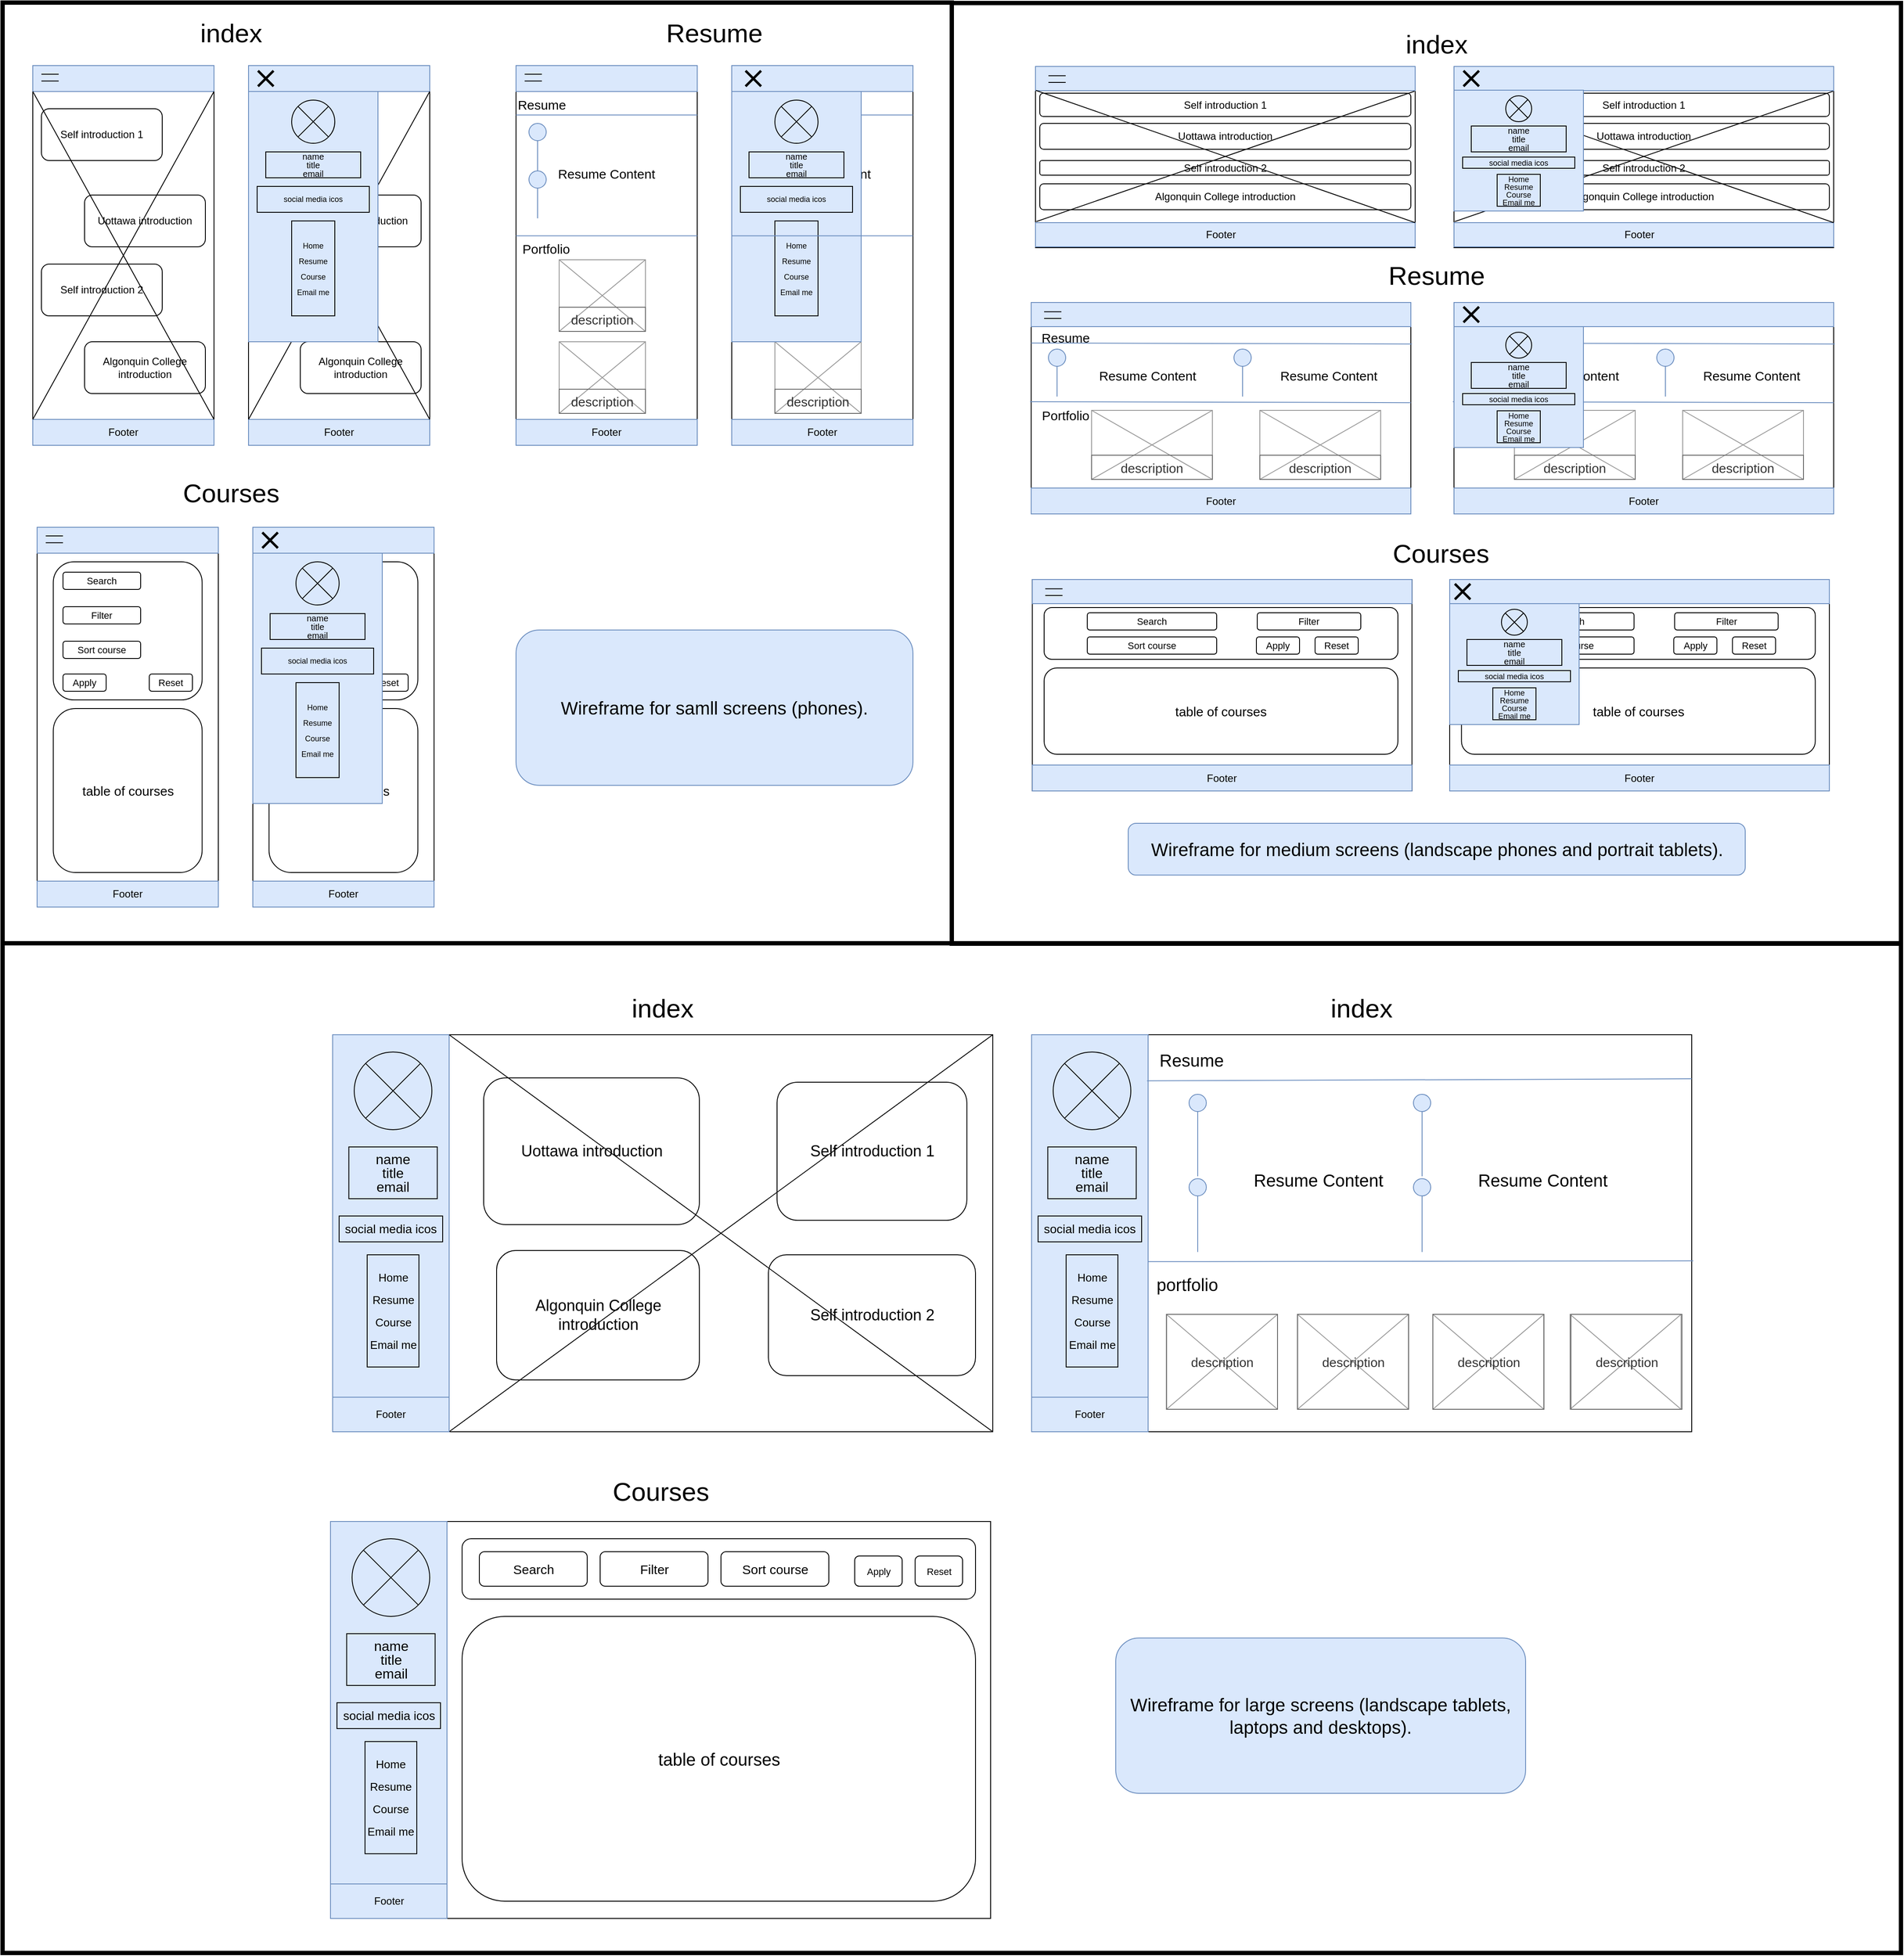 <mxfile version="19.0.3" type="device"><diagram name="Page-1" id="2cc2dc42-3aac-f2a9-1cec-7a8b7cbee084"><mxGraphModel dx="2940" dy="2274" grid="0" gridSize="10" guides="1" tooltips="1" connect="1" arrows="1" fold="1" page="0" pageScale="1" pageWidth="1100" pageHeight="850" background="none" math="0" shadow="0"><root><mxCell id="0"/><mxCell id="1" parent="0"/><mxCell id="AJSYe1Vcij5Dq5w0-sF1-690" value="" style="rounded=0;whiteSpace=wrap;html=1;sketch=0;fontSize=20;fontColor=none;strokeColor=default;fillColor=none;strokeWidth=5;" vertex="1" parent="1"><mxGeometry x="1100" y="0.5" width="1100" height="1090" as="geometry"/></mxCell><mxCell id="AJSYe1Vcij5Dq5w0-sF1-297" value="" style="rounded=0;whiteSpace=wrap;html=1;rotation=90;" vertex="1" parent="1"><mxGeometry x="1312" y="-41" width="210" height="440" as="geometry"/></mxCell><mxCell id="AJSYe1Vcij5Dq5w0-sF1-310" value="" style="rounded=0;whiteSpace=wrap;html=1;sketch=0;fontSize=21;strokeColor=#6c8ebf;fillColor=#dae8fc;" vertex="1" parent="1"><mxGeometry x="1197" y="74" width="440" height="28" as="geometry"/></mxCell><mxCell id="AJSYe1Vcij5Dq5w0-sF1-1" value="" style="rounded=0;whiteSpace=wrap;html=1;" vertex="1" parent="1"><mxGeometry x="35" y="73" width="210" height="440" as="geometry"/></mxCell><mxCell id="AJSYe1Vcij5Dq5w0-sF1-3" value="Self introduction 1" style="text;html=1;strokeColor=default;fillColor=none;align=center;verticalAlign=middle;whiteSpace=wrap;rounded=1;" vertex="1" parent="1"><mxGeometry x="45" y="123" width="140" height="60" as="geometry"/></mxCell><mxCell id="AJSYe1Vcij5Dq5w0-sF1-4" value="" style="rounded=0;whiteSpace=wrap;html=1;strokeColor=#6c8ebf;fillColor=#dae8fc;" vertex="1" parent="1"><mxGeometry x="35" y="73" width="210" height="30" as="geometry"/></mxCell><mxCell id="AJSYe1Vcij5Dq5w0-sF1-9" value="" style="endArrow=none;html=1;rounded=0;" edge="1" parent="1"><mxGeometry width="50" height="50" relative="1" as="geometry"><mxPoint x="45" y="83" as="sourcePoint"/><mxPoint x="65" y="83" as="targetPoint"/></mxGeometry></mxCell><mxCell id="AJSYe1Vcij5Dq5w0-sF1-10" value="" style="endArrow=none;html=1;rounded=0;" edge="1" parent="1"><mxGeometry width="50" height="50" relative="1" as="geometry"><mxPoint x="45" y="90.83" as="sourcePoint"/><mxPoint x="65" y="90.83" as="targetPoint"/></mxGeometry></mxCell><mxCell id="AJSYe1Vcij5Dq5w0-sF1-12" value="Self introduction 2" style="text;html=1;strokeColor=default;fillColor=none;align=center;verticalAlign=middle;whiteSpace=wrap;rounded=1;" vertex="1" parent="1"><mxGeometry x="45" y="303" width="140" height="60" as="geometry"/></mxCell><mxCell id="AJSYe1Vcij5Dq5w0-sF1-13" value="Uottawa introduction" style="text;html=1;strokeColor=default;fillColor=none;align=center;verticalAlign=middle;whiteSpace=wrap;rounded=1;" vertex="1" parent="1"><mxGeometry x="95" y="223" width="140" height="60" as="geometry"/></mxCell><mxCell id="AJSYe1Vcij5Dq5w0-sF1-14" value="Algonquin College introduction" style="text;html=1;strokeColor=default;fillColor=none;align=center;verticalAlign=middle;whiteSpace=wrap;rounded=1;" vertex="1" parent="1"><mxGeometry x="95" y="393" width="140" height="60" as="geometry"/></mxCell><mxCell id="AJSYe1Vcij5Dq5w0-sF1-15" value="" style="rounded=0;whiteSpace=wrap;html=1;strokeColor=#6c8ebf;fillColor=#dae8fc;" vertex="1" parent="1"><mxGeometry x="35" y="483" width="210" height="30" as="geometry"/></mxCell><mxCell id="AJSYe1Vcij5Dq5w0-sF1-16" value="Footer" style="text;html=1;strokeColor=none;fillColor=none;align=center;verticalAlign=middle;whiteSpace=wrap;rounded=0;" vertex="1" parent="1"><mxGeometry x="110" y="483" width="60" height="30" as="geometry"/></mxCell><mxCell id="AJSYe1Vcij5Dq5w0-sF1-17" value="" style="endArrow=none;html=1;rounded=0;exitX=0;exitY=0;exitDx=0;exitDy=0;entryX=1;entryY=1;entryDx=0;entryDy=0;" edge="1" parent="1" source="AJSYe1Vcij5Dq5w0-sF1-15" target="AJSYe1Vcij5Dq5w0-sF1-4"><mxGeometry width="50" height="50" relative="1" as="geometry"><mxPoint x="95" y="323" as="sourcePoint"/><mxPoint x="145" y="273" as="targetPoint"/></mxGeometry></mxCell><mxCell id="AJSYe1Vcij5Dq5w0-sF1-18" value="" style="endArrow=none;html=1;rounded=0;exitX=0;exitY=1;exitDx=0;exitDy=0;entryX=1;entryY=0;entryDx=0;entryDy=0;" edge="1" parent="1" source="AJSYe1Vcij5Dq5w0-sF1-4" target="AJSYe1Vcij5Dq5w0-sF1-15"><mxGeometry width="50" height="50" relative="1" as="geometry"><mxPoint x="95" y="323" as="sourcePoint"/><mxPoint x="145" y="273" as="targetPoint"/></mxGeometry></mxCell><mxCell id="AJSYe1Vcij5Dq5w0-sF1-21" style="edgeStyle=orthogonalEdgeStyle;rounded=0;orthogonalLoop=1;jettySize=auto;html=1;exitX=0.5;exitY=1;exitDx=0;exitDy=0;" edge="1" parent="1"><mxGeometry relative="1" as="geometry"><mxPoint x="100.0" y="103" as="sourcePoint"/><mxPoint x="100.0" y="103" as="targetPoint"/></mxGeometry></mxCell><mxCell id="AJSYe1Vcij5Dq5w0-sF1-36" value="" style="rounded=0;whiteSpace=wrap;html=1;" vertex="1" parent="1"><mxGeometry x="285" y="73" width="210" height="440" as="geometry"/></mxCell><mxCell id="AJSYe1Vcij5Dq5w0-sF1-38" value="" style="rounded=0;whiteSpace=wrap;html=1;strokeColor=#6c8ebf;fillColor=#dae8fc;" vertex="1" parent="1"><mxGeometry x="285" y="73" width="210" height="30" as="geometry"/></mxCell><mxCell id="AJSYe1Vcij5Dq5w0-sF1-42" value="Uottawa introduction" style="text;html=1;strokeColor=default;fillColor=none;align=center;verticalAlign=middle;whiteSpace=wrap;rounded=1;" vertex="1" parent="1"><mxGeometry x="345" y="223" width="140" height="60" as="geometry"/></mxCell><mxCell id="AJSYe1Vcij5Dq5w0-sF1-43" value="Algonquin College introduction" style="text;html=1;strokeColor=default;fillColor=none;align=center;verticalAlign=middle;whiteSpace=wrap;rounded=1;" vertex="1" parent="1"><mxGeometry x="345" y="393" width="140" height="60" as="geometry"/></mxCell><mxCell id="AJSYe1Vcij5Dq5w0-sF1-44" value="" style="rounded=0;whiteSpace=wrap;html=1;strokeColor=#6c8ebf;fillColor=#dae8fc;" vertex="1" parent="1"><mxGeometry x="285" y="483" width="210" height="30" as="geometry"/></mxCell><mxCell id="AJSYe1Vcij5Dq5w0-sF1-45" value="Footer" style="text;html=1;strokeColor=none;fillColor=none;align=center;verticalAlign=middle;whiteSpace=wrap;rounded=0;" vertex="1" parent="1"><mxGeometry x="360" y="483" width="60" height="30" as="geometry"/></mxCell><mxCell id="AJSYe1Vcij5Dq5w0-sF1-46" value="" style="endArrow=none;html=1;rounded=0;exitX=0;exitY=0;exitDx=0;exitDy=0;entryX=1;entryY=1;entryDx=0;entryDy=0;" edge="1" source="AJSYe1Vcij5Dq5w0-sF1-44" target="AJSYe1Vcij5Dq5w0-sF1-38" parent="1"><mxGeometry width="50" height="50" relative="1" as="geometry"><mxPoint x="345" y="323" as="sourcePoint"/><mxPoint x="395" y="273" as="targetPoint"/></mxGeometry></mxCell><mxCell id="AJSYe1Vcij5Dq5w0-sF1-47" value="" style="endArrow=none;html=1;rounded=0;exitX=0;exitY=1;exitDx=0;exitDy=0;entryX=1;entryY=0;entryDx=0;entryDy=0;" edge="1" source="AJSYe1Vcij5Dq5w0-sF1-38" target="AJSYe1Vcij5Dq5w0-sF1-44" parent="1"><mxGeometry width="50" height="50" relative="1" as="geometry"><mxPoint x="345" y="323" as="sourcePoint"/><mxPoint x="395" y="273" as="targetPoint"/></mxGeometry></mxCell><mxCell id="AJSYe1Vcij5Dq5w0-sF1-51" value="" style="shape=mxgraph.mockup.markup.redX;fillColor=#000000;html=1;shadow=0;strokeColor=none;rounded=1;" vertex="1" parent="1"><mxGeometry x="295" y="78" width="20" height="20" as="geometry"/></mxCell><mxCell id="AJSYe1Vcij5Dq5w0-sF1-83" value="" style="group" vertex="1" connectable="0" parent="1"><mxGeometry x="285" y="103" width="150" height="290" as="geometry"/></mxCell><mxCell id="AJSYe1Vcij5Dq5w0-sF1-355" value="Self introduction 2" style="text;html=1;strokeColor=default;fillColor=none;align=center;verticalAlign=middle;whiteSpace=wrap;rounded=1;" vertex="1" parent="AJSYe1Vcij5Dq5w0-sF1-83"><mxGeometry y="200" width="140" height="60" as="geometry"/></mxCell><mxCell id="AJSYe1Vcij5Dq5w0-sF1-37" value="Self introduction 1" style="text;html=1;strokeColor=default;fillColor=none;align=center;verticalAlign=middle;whiteSpace=wrap;rounded=1;" vertex="1" parent="AJSYe1Vcij5Dq5w0-sF1-83"><mxGeometry x="10" y="20" width="140" height="60" as="geometry"/></mxCell><mxCell id="AJSYe1Vcij5Dq5w0-sF1-41" value="Self introduction 2" style="text;html=1;strokeColor=default;fillColor=none;align=center;verticalAlign=middle;whiteSpace=wrap;rounded=1;" vertex="1" parent="AJSYe1Vcij5Dq5w0-sF1-83"><mxGeometry x="10" y="200" width="140" height="60" as="geometry"/></mxCell><mxCell id="AJSYe1Vcij5Dq5w0-sF1-49" style="edgeStyle=orthogonalEdgeStyle;rounded=0;orthogonalLoop=1;jettySize=auto;html=1;exitX=0.5;exitY=1;exitDx=0;exitDy=0;" edge="1" parent="AJSYe1Vcij5Dq5w0-sF1-83"><mxGeometry relative="1" as="geometry"><mxPoint x="75" as="sourcePoint"/><mxPoint x="75" as="targetPoint"/></mxGeometry></mxCell><mxCell id="AJSYe1Vcij5Dq5w0-sF1-52" value="" style="rounded=0;whiteSpace=wrap;html=1;strokeColor=#6c8ebf;fillColor=#dae8fc;rotation=90;" vertex="1" parent="AJSYe1Vcij5Dq5w0-sF1-83"><mxGeometry x="-70" y="70" width="290" height="150" as="geometry"/></mxCell><mxCell id="AJSYe1Vcij5Dq5w0-sF1-67" value="" style="ellipse;whiteSpace=wrap;html=1;aspect=fixed;rounded=0;sketch=0;fontColor=none;strokeColor=default;fillColor=none;" vertex="1" parent="AJSYe1Vcij5Dq5w0-sF1-83"><mxGeometry x="50" y="10" width="50" height="50" as="geometry"/></mxCell><mxCell id="AJSYe1Vcij5Dq5w0-sF1-68" value="" style="endArrow=none;html=1;rounded=0;shadow=0;sketch=0;fontColor=none;exitX=0;exitY=1;exitDx=0;exitDy=0;entryX=1;entryY=0;entryDx=0;entryDy=0;" edge="1" parent="AJSYe1Vcij5Dq5w0-sF1-83" source="AJSYe1Vcij5Dq5w0-sF1-67" target="AJSYe1Vcij5Dq5w0-sF1-67"><mxGeometry width="50" height="50" relative="1" as="geometry"><mxPoint x="-40" y="160" as="sourcePoint"/><mxPoint x="10" y="110" as="targetPoint"/></mxGeometry></mxCell><mxCell id="AJSYe1Vcij5Dq5w0-sF1-69" value="" style="endArrow=none;html=1;rounded=0;shadow=0;sketch=0;fontColor=none;exitX=1;exitY=1;exitDx=0;exitDy=0;entryX=0;entryY=0;entryDx=0;entryDy=0;" edge="1" parent="AJSYe1Vcij5Dq5w0-sF1-83" source="AJSYe1Vcij5Dq5w0-sF1-67" target="AJSYe1Vcij5Dq5w0-sF1-67"><mxGeometry width="50" height="50" relative="1" as="geometry"><mxPoint x="-40" y="160" as="sourcePoint"/><mxPoint x="10" y="110" as="targetPoint"/></mxGeometry></mxCell><mxCell id="AJSYe1Vcij5Dq5w0-sF1-72" value="&lt;p style=&quot;line-height: 1; font-size: 10px;&quot;&gt;name&lt;br style=&quot;font-size: 10px;&quot;&gt;title&lt;br style=&quot;font-size: 10px;&quot;&gt;email&lt;/p&gt;" style="text;html=1;align=center;verticalAlign=middle;whiteSpace=wrap;rounded=0;sketch=0;fillColor=none;strokeColor=default;fontSize=10;" vertex="1" parent="AJSYe1Vcij5Dq5w0-sF1-83"><mxGeometry x="20" y="70" width="110" height="30" as="geometry"/></mxCell><mxCell id="AJSYe1Vcij5Dq5w0-sF1-80" value="social media icos" style="text;html=1;strokeColor=default;fillColor=none;align=center;verticalAlign=middle;whiteSpace=wrap;rounded=0;sketch=0;fontSize=9;fontColor=none;" vertex="1" parent="AJSYe1Vcij5Dq5w0-sF1-83"><mxGeometry x="10" y="110" width="130" height="30" as="geometry"/></mxCell><mxCell id="AJSYe1Vcij5Dq5w0-sF1-82" value="&lt;p style=&quot;line-height: 2;&quot;&gt;Home&lt;br&gt;Resume&lt;br&gt;Course&lt;br&gt;Email me&lt;/p&gt;" style="text;html=1;strokeColor=default;fillColor=none;align=center;verticalAlign=middle;whiteSpace=wrap;rounded=0;sketch=0;fontSize=9;fontColor=none;horizontal=1;spacingTop=0;spacing=0;spacingBottom=0;" vertex="1" parent="AJSYe1Vcij5Dq5w0-sF1-83"><mxGeometry x="50" y="150" width="50" height="110" as="geometry"/></mxCell><mxCell id="AJSYe1Vcij5Dq5w0-sF1-84" value="&lt;font style=&quot;font-size: 30px;&quot;&gt;index&lt;/font&gt;" style="text;html=1;strokeColor=none;fillColor=none;align=center;verticalAlign=middle;whiteSpace=wrap;rounded=0;sketch=0;fontSize=19;fontColor=none;" vertex="1" parent="1"><mxGeometry x="205" y="10" width="120" height="50" as="geometry"/></mxCell><mxCell id="AJSYe1Vcij5Dq5w0-sF1-119" value="" style="group" vertex="1" connectable="0" parent="1"><mxGeometry x="595" y="73" width="220" height="440" as="geometry"/></mxCell><mxCell id="AJSYe1Vcij5Dq5w0-sF1-85" value="" style="rounded=0;whiteSpace=wrap;html=1;" vertex="1" parent="AJSYe1Vcij5Dq5w0-sF1-119"><mxGeometry width="210" height="440" as="geometry"/></mxCell><mxCell id="AJSYe1Vcij5Dq5w0-sF1-87" value="" style="rounded=0;whiteSpace=wrap;html=1;strokeColor=#6c8ebf;fillColor=#dae8fc;" vertex="1" parent="AJSYe1Vcij5Dq5w0-sF1-119"><mxGeometry width="210" height="30" as="geometry"/></mxCell><mxCell id="AJSYe1Vcij5Dq5w0-sF1-88" value="" style="endArrow=none;html=1;rounded=0;" edge="1" parent="AJSYe1Vcij5Dq5w0-sF1-119"><mxGeometry width="50" height="50" relative="1" as="geometry"><mxPoint x="10" y="10" as="sourcePoint"/><mxPoint x="30" y="10" as="targetPoint"/></mxGeometry></mxCell><mxCell id="AJSYe1Vcij5Dq5w0-sF1-89" value="" style="endArrow=none;html=1;rounded=0;" edge="1" parent="AJSYe1Vcij5Dq5w0-sF1-119"><mxGeometry width="50" height="50" relative="1" as="geometry"><mxPoint x="10" y="17.83" as="sourcePoint"/><mxPoint x="30" y="17.83" as="targetPoint"/></mxGeometry></mxCell><mxCell id="AJSYe1Vcij5Dq5w0-sF1-93" value="" style="rounded=0;whiteSpace=wrap;html=1;strokeColor=#6c8ebf;fillColor=#dae8fc;" vertex="1" parent="AJSYe1Vcij5Dq5w0-sF1-119"><mxGeometry y="410" width="210" height="30" as="geometry"/></mxCell><mxCell id="AJSYe1Vcij5Dq5w0-sF1-94" value="Footer" style="text;html=1;strokeColor=none;fillColor=none;align=center;verticalAlign=middle;whiteSpace=wrap;rounded=0;" vertex="1" parent="AJSYe1Vcij5Dq5w0-sF1-119"><mxGeometry x="75" y="410" width="60" height="30" as="geometry"/></mxCell><mxCell id="AJSYe1Vcij5Dq5w0-sF1-97" style="edgeStyle=orthogonalEdgeStyle;rounded=0;orthogonalLoop=1;jettySize=auto;html=1;exitX=0.5;exitY=1;exitDx=0;exitDy=0;" edge="1" parent="AJSYe1Vcij5Dq5w0-sF1-119"><mxGeometry relative="1" as="geometry"><mxPoint x="65" y="30" as="sourcePoint"/><mxPoint x="65" y="30" as="targetPoint"/></mxGeometry></mxCell><mxCell id="AJSYe1Vcij5Dq5w0-sF1-128" value="" style="endArrow=none;html=1;rounded=0;shadow=0;sketch=0;fontSize=19;fontColor=none;exitX=0;exitY=0.13;exitDx=0;exitDy=0;exitPerimeter=0;entryX=1;entryY=0.13;entryDx=0;entryDy=0;entryPerimeter=0;fillColor=#dae8fc;strokeColor=#6c8ebf;" edge="1" parent="AJSYe1Vcij5Dq5w0-sF1-119" source="AJSYe1Vcij5Dq5w0-sF1-85" target="AJSYe1Vcij5Dq5w0-sF1-85"><mxGeometry width="50" height="50" relative="1" as="geometry"><mxPoint x="270" y="187" as="sourcePoint"/><mxPoint x="210" y="67" as="targetPoint"/></mxGeometry></mxCell><mxCell id="AJSYe1Vcij5Dq5w0-sF1-129" value="Resume" style="text;html=1;strokeColor=none;fillColor=none;align=center;verticalAlign=middle;whiteSpace=wrap;rounded=0;sketch=0;fontSize=15;fontColor=none;" vertex="1" parent="AJSYe1Vcij5Dq5w0-sF1-119"><mxGeometry x="-10" y="30" width="80" height="30" as="geometry"/></mxCell><mxCell id="AJSYe1Vcij5Dq5w0-sF1-136" value="" style="verticalLabelPosition=bottom;shadow=0;dashed=0;align=center;html=1;verticalAlign=top;strokeWidth=1;shape=mxgraph.mockup.forms.horSlider;strokeColor=#6c8ebf;sliderStyle=basic;sliderPos=0;handleStyle=circle;fillColor2=#ddeeff;rounded=0;sketch=0;fontSize=15;fillColor=#dae8fc;rotation=90;" vertex="1" parent="AJSYe1Vcij5Dq5w0-sF1-119"><mxGeometry y="87" width="50" height="20" as="geometry"/></mxCell><mxCell id="AJSYe1Vcij5Dq5w0-sF1-141" value="" style="verticalLabelPosition=bottom;shadow=0;dashed=0;align=center;html=1;verticalAlign=top;strokeWidth=1;shape=mxgraph.mockup.forms.horSlider;strokeColor=#6c8ebf;sliderStyle=basic;sliderPos=0;handleStyle=circle;fillColor2=#ddeeff;rounded=0;sketch=0;fontSize=15;fillColor=#dae8fc;rotation=90;" vertex="1" parent="AJSYe1Vcij5Dq5w0-sF1-119"><mxGeometry y="142" width="50" height="20" as="geometry"/></mxCell><mxCell id="AJSYe1Vcij5Dq5w0-sF1-142" value="Resume Content" style="text;html=1;strokeColor=none;fillColor=none;align=center;verticalAlign=middle;whiteSpace=wrap;rounded=0;sketch=0;fontSize=15;fontColor=none;" vertex="1" parent="AJSYe1Vcij5Dq5w0-sF1-119"><mxGeometry x="25" y="77" width="160" height="95" as="geometry"/></mxCell><mxCell id="AJSYe1Vcij5Dq5w0-sF1-146" value="" style="verticalLabelPosition=bottom;shadow=0;dashed=0;align=center;html=1;verticalAlign=top;strokeWidth=1;shape=mxgraph.mockup.graphics.simpleIcon;strokeColor=#999999;rounded=0;sketch=0;fontSize=15;fontColor=none;fillColor=default;" vertex="1" parent="AJSYe1Vcij5Dq5w0-sF1-119"><mxGeometry x="50" y="225" width="100" height="83" as="geometry"/></mxCell><mxCell id="AJSYe1Vcij5Dq5w0-sF1-149" value="" style="verticalLabelPosition=bottom;shadow=0;dashed=0;align=center;html=1;verticalAlign=top;strokeWidth=1;shape=mxgraph.mockup.graphics.simpleIcon;strokeColor=#999999;rounded=0;sketch=0;fontSize=15;fontColor=none;fillColor=default;" vertex="1" parent="AJSYe1Vcij5Dq5w0-sF1-119"><mxGeometry x="50" y="320" width="100" height="83" as="geometry"/></mxCell><mxCell id="AJSYe1Vcij5Dq5w0-sF1-167" value="Portfolio" style="text;html=1;strokeColor=none;fillColor=none;align=center;verticalAlign=middle;whiteSpace=wrap;rounded=0;sketch=0;fontSize=15;fontColor=none;" vertex="1" parent="AJSYe1Vcij5Dq5w0-sF1-119"><mxGeometry x="-5" y="197" width="80" height="30" as="geometry"/></mxCell><mxCell id="AJSYe1Vcij5Dq5w0-sF1-150" value="description" style="text;html=1;strokeColor=#666666;fillColor=none;align=center;verticalAlign=middle;whiteSpace=wrap;rounded=0;sketch=0;fontSize=15;fontColor=#333333;" vertex="1" parent="AJSYe1Vcij5Dq5w0-sF1-119"><mxGeometry x="50" y="280" width="100" height="28" as="geometry"/></mxCell><mxCell id="AJSYe1Vcij5Dq5w0-sF1-168" value="description" style="text;html=1;strokeColor=#666666;fillColor=none;align=center;verticalAlign=middle;whiteSpace=wrap;rounded=0;sketch=0;fontSize=15;fontColor=#333333;" vertex="1" parent="AJSYe1Vcij5Dq5w0-sF1-119"><mxGeometry x="50" y="375" width="100" height="28" as="geometry"/></mxCell><mxCell id="AJSYe1Vcij5Dq5w0-sF1-145" value="" style="endArrow=none;html=1;rounded=0;shadow=0;sketch=0;fontSize=19;fontColor=none;exitX=0;exitY=0.13;exitDx=0;exitDy=0;exitPerimeter=0;entryX=1;entryY=0.13;entryDx=0;entryDy=0;entryPerimeter=0;fillColor=#dae8fc;strokeColor=#6c8ebf;" edge="1" parent="1"><mxGeometry width="50" height="50" relative="1" as="geometry"><mxPoint x="595" y="270.2" as="sourcePoint"/><mxPoint x="805" y="270.2" as="targetPoint"/></mxGeometry></mxCell><mxCell id="AJSYe1Vcij5Dq5w0-sF1-169" value="" style="group" vertex="1" connectable="0" parent="1"><mxGeometry x="845" y="73" width="220" height="440" as="geometry"/></mxCell><mxCell id="AJSYe1Vcij5Dq5w0-sF1-170" value="" style="rounded=0;whiteSpace=wrap;html=1;" vertex="1" parent="AJSYe1Vcij5Dq5w0-sF1-169"><mxGeometry width="210" height="440" as="geometry"/></mxCell><mxCell id="AJSYe1Vcij5Dq5w0-sF1-171" value="" style="rounded=0;whiteSpace=wrap;html=1;strokeColor=#6c8ebf;fillColor=#dae8fc;" vertex="1" parent="AJSYe1Vcij5Dq5w0-sF1-169"><mxGeometry width="210" height="30" as="geometry"/></mxCell><mxCell id="AJSYe1Vcij5Dq5w0-sF1-174" value="" style="rounded=0;whiteSpace=wrap;html=1;strokeColor=#6c8ebf;fillColor=#dae8fc;" vertex="1" parent="AJSYe1Vcij5Dq5w0-sF1-169"><mxGeometry y="410" width="210" height="30" as="geometry"/></mxCell><mxCell id="AJSYe1Vcij5Dq5w0-sF1-175" value="Footer" style="text;html=1;strokeColor=none;fillColor=none;align=center;verticalAlign=middle;whiteSpace=wrap;rounded=0;" vertex="1" parent="AJSYe1Vcij5Dq5w0-sF1-169"><mxGeometry x="75" y="410" width="60" height="30" as="geometry"/></mxCell><mxCell id="AJSYe1Vcij5Dq5w0-sF1-176" style="edgeStyle=orthogonalEdgeStyle;rounded=0;orthogonalLoop=1;jettySize=auto;html=1;exitX=0.5;exitY=1;exitDx=0;exitDy=0;" edge="1" parent="AJSYe1Vcij5Dq5w0-sF1-169"><mxGeometry relative="1" as="geometry"><mxPoint x="65" y="30" as="sourcePoint"/><mxPoint x="65" y="30" as="targetPoint"/></mxGeometry></mxCell><mxCell id="AJSYe1Vcij5Dq5w0-sF1-177" value="" style="endArrow=none;html=1;rounded=0;shadow=0;sketch=0;fontSize=19;fontColor=none;exitX=0;exitY=0.13;exitDx=0;exitDy=0;exitPerimeter=0;entryX=1;entryY=0.13;entryDx=0;entryDy=0;entryPerimeter=0;fillColor=#dae8fc;strokeColor=#6c8ebf;" edge="1" parent="AJSYe1Vcij5Dq5w0-sF1-169" source="AJSYe1Vcij5Dq5w0-sF1-170" target="AJSYe1Vcij5Dq5w0-sF1-170"><mxGeometry width="50" height="50" relative="1" as="geometry"><mxPoint x="270" y="187" as="sourcePoint"/><mxPoint x="210" y="67" as="targetPoint"/></mxGeometry></mxCell><mxCell id="AJSYe1Vcij5Dq5w0-sF1-178" value="Resume" style="text;html=1;strokeColor=none;fillColor=none;align=center;verticalAlign=middle;whiteSpace=wrap;rounded=0;sketch=0;fontSize=15;fontColor=none;" vertex="1" parent="AJSYe1Vcij5Dq5w0-sF1-169"><mxGeometry x="-10" y="30" width="80" height="30" as="geometry"/></mxCell><mxCell id="AJSYe1Vcij5Dq5w0-sF1-179" value="" style="verticalLabelPosition=bottom;shadow=0;dashed=0;align=center;html=1;verticalAlign=top;strokeWidth=1;shape=mxgraph.mockup.forms.horSlider;strokeColor=#6c8ebf;sliderStyle=basic;sliderPos=0;handleStyle=circle;fillColor2=#ddeeff;rounded=0;sketch=0;fontSize=15;fillColor=#dae8fc;rotation=90;" vertex="1" parent="AJSYe1Vcij5Dq5w0-sF1-169"><mxGeometry y="87" width="50" height="20" as="geometry"/></mxCell><mxCell id="AJSYe1Vcij5Dq5w0-sF1-180" value="" style="verticalLabelPosition=bottom;shadow=0;dashed=0;align=center;html=1;verticalAlign=top;strokeWidth=1;shape=mxgraph.mockup.forms.horSlider;strokeColor=#6c8ebf;sliderStyle=basic;sliderPos=0;handleStyle=circle;fillColor2=#ddeeff;rounded=0;sketch=0;fontSize=15;fillColor=#dae8fc;rotation=90;" vertex="1" parent="AJSYe1Vcij5Dq5w0-sF1-169"><mxGeometry y="142" width="50" height="20" as="geometry"/></mxCell><mxCell id="AJSYe1Vcij5Dq5w0-sF1-181" value="Resume Content" style="text;html=1;strokeColor=none;fillColor=none;align=center;verticalAlign=middle;whiteSpace=wrap;rounded=0;sketch=0;fontSize=15;fontColor=none;" vertex="1" parent="AJSYe1Vcij5Dq5w0-sF1-169"><mxGeometry x="25" y="77" width="160" height="95" as="geometry"/></mxCell><mxCell id="AJSYe1Vcij5Dq5w0-sF1-182" value="" style="verticalLabelPosition=bottom;shadow=0;dashed=0;align=center;html=1;verticalAlign=top;strokeWidth=1;shape=mxgraph.mockup.graphics.simpleIcon;strokeColor=#999999;rounded=0;sketch=0;fontSize=15;fontColor=none;fillColor=default;" vertex="1" parent="AJSYe1Vcij5Dq5w0-sF1-169"><mxGeometry x="50" y="225" width="100" height="83" as="geometry"/></mxCell><mxCell id="AJSYe1Vcij5Dq5w0-sF1-183" value="" style="verticalLabelPosition=bottom;shadow=0;dashed=0;align=center;html=1;verticalAlign=top;strokeWidth=1;shape=mxgraph.mockup.graphics.simpleIcon;strokeColor=#999999;rounded=0;sketch=0;fontSize=15;fontColor=none;fillColor=default;" vertex="1" parent="AJSYe1Vcij5Dq5w0-sF1-169"><mxGeometry x="50" y="320" width="100" height="83" as="geometry"/></mxCell><mxCell id="AJSYe1Vcij5Dq5w0-sF1-184" value="Portfolio" style="text;html=1;strokeColor=none;fillColor=none;align=center;verticalAlign=middle;whiteSpace=wrap;rounded=0;sketch=0;fontSize=15;fontColor=none;" vertex="1" parent="AJSYe1Vcij5Dq5w0-sF1-169"><mxGeometry x="-5" y="197" width="80" height="30" as="geometry"/></mxCell><mxCell id="AJSYe1Vcij5Dq5w0-sF1-185" value="description" style="text;html=1;strokeColor=#666666;fillColor=none;align=center;verticalAlign=middle;whiteSpace=wrap;rounded=0;sketch=0;fontSize=15;fontColor=#333333;" vertex="1" parent="AJSYe1Vcij5Dq5w0-sF1-169"><mxGeometry x="50" y="280" width="100" height="28" as="geometry"/></mxCell><mxCell id="AJSYe1Vcij5Dq5w0-sF1-186" value="description" style="text;html=1;strokeColor=#666666;fillColor=none;align=center;verticalAlign=middle;whiteSpace=wrap;rounded=0;sketch=0;fontSize=15;fontColor=#333333;" vertex="1" parent="AJSYe1Vcij5Dq5w0-sF1-169"><mxGeometry x="50" y="375" width="100" height="28" as="geometry"/></mxCell><mxCell id="AJSYe1Vcij5Dq5w0-sF1-188" value="" style="shape=mxgraph.mockup.markup.redX;fillColor=#000000;html=1;shadow=0;strokeColor=none;rounded=1;" vertex="1" parent="AJSYe1Vcij5Dq5w0-sF1-169"><mxGeometry x="15" y="5" width="20" height="20" as="geometry"/></mxCell><mxCell id="AJSYe1Vcij5Dq5w0-sF1-190" value="" style="group" vertex="1" connectable="0" parent="AJSYe1Vcij5Dq5w0-sF1-169"><mxGeometry y="30" width="150" height="290" as="geometry"/></mxCell><mxCell id="AJSYe1Vcij5Dq5w0-sF1-191" value="Self introduction 1" style="text;html=1;strokeColor=default;fillColor=none;align=center;verticalAlign=middle;whiteSpace=wrap;rounded=1;" vertex="1" parent="AJSYe1Vcij5Dq5w0-sF1-190"><mxGeometry x="10" y="20" width="140" height="60" as="geometry"/></mxCell><mxCell id="AJSYe1Vcij5Dq5w0-sF1-192" value="Self introduction 2" style="text;html=1;strokeColor=default;fillColor=none;align=center;verticalAlign=middle;whiteSpace=wrap;rounded=1;" vertex="1" parent="AJSYe1Vcij5Dq5w0-sF1-190"><mxGeometry x="10" y="200" width="140" height="60" as="geometry"/></mxCell><mxCell id="AJSYe1Vcij5Dq5w0-sF1-193" style="edgeStyle=orthogonalEdgeStyle;rounded=0;orthogonalLoop=1;jettySize=auto;html=1;exitX=0.5;exitY=1;exitDx=0;exitDy=0;" edge="1" parent="AJSYe1Vcij5Dq5w0-sF1-190"><mxGeometry relative="1" as="geometry"><mxPoint x="75" as="sourcePoint"/><mxPoint x="75" as="targetPoint"/></mxGeometry></mxCell><mxCell id="AJSYe1Vcij5Dq5w0-sF1-194" value="" style="rounded=0;whiteSpace=wrap;html=1;strokeColor=#6c8ebf;fillColor=#dae8fc;rotation=90;" vertex="1" parent="AJSYe1Vcij5Dq5w0-sF1-190"><mxGeometry x="-70" y="70" width="290" height="150" as="geometry"/></mxCell><mxCell id="AJSYe1Vcij5Dq5w0-sF1-195" value="" style="ellipse;whiteSpace=wrap;html=1;aspect=fixed;rounded=0;sketch=0;fontColor=none;strokeColor=default;fillColor=none;" vertex="1" parent="AJSYe1Vcij5Dq5w0-sF1-190"><mxGeometry x="50" y="10" width="50" height="50" as="geometry"/></mxCell><mxCell id="AJSYe1Vcij5Dq5w0-sF1-196" value="" style="endArrow=none;html=1;rounded=0;shadow=0;sketch=0;fontColor=none;exitX=0;exitY=1;exitDx=0;exitDy=0;entryX=1;entryY=0;entryDx=0;entryDy=0;" edge="1" parent="AJSYe1Vcij5Dq5w0-sF1-190" source="AJSYe1Vcij5Dq5w0-sF1-195" target="AJSYe1Vcij5Dq5w0-sF1-195"><mxGeometry width="50" height="50" relative="1" as="geometry"><mxPoint x="-40" y="160" as="sourcePoint"/><mxPoint x="10" y="110" as="targetPoint"/></mxGeometry></mxCell><mxCell id="AJSYe1Vcij5Dq5w0-sF1-197" value="" style="endArrow=none;html=1;rounded=0;shadow=0;sketch=0;fontColor=none;exitX=1;exitY=1;exitDx=0;exitDy=0;entryX=0;entryY=0;entryDx=0;entryDy=0;" edge="1" parent="AJSYe1Vcij5Dq5w0-sF1-190" source="AJSYe1Vcij5Dq5w0-sF1-195" target="AJSYe1Vcij5Dq5w0-sF1-195"><mxGeometry width="50" height="50" relative="1" as="geometry"><mxPoint x="-40" y="160" as="sourcePoint"/><mxPoint x="10" y="110" as="targetPoint"/></mxGeometry></mxCell><mxCell id="AJSYe1Vcij5Dq5w0-sF1-198" value="&lt;p style=&quot;line-height: 1; font-size: 10px;&quot;&gt;name&lt;br style=&quot;font-size: 10px;&quot;&gt;title&lt;br style=&quot;font-size: 10px;&quot;&gt;email&lt;/p&gt;" style="text;html=1;align=center;verticalAlign=middle;whiteSpace=wrap;rounded=0;sketch=0;fillColor=none;strokeColor=default;fontSize=10;" vertex="1" parent="AJSYe1Vcij5Dq5w0-sF1-190"><mxGeometry x="20" y="70" width="110" height="30" as="geometry"/></mxCell><mxCell id="AJSYe1Vcij5Dq5w0-sF1-199" value="social media icos" style="text;html=1;strokeColor=default;fillColor=none;align=center;verticalAlign=middle;whiteSpace=wrap;rounded=0;sketch=0;fontSize=9;fontColor=none;" vertex="1" parent="AJSYe1Vcij5Dq5w0-sF1-190"><mxGeometry x="10" y="110" width="130" height="30" as="geometry"/></mxCell><mxCell id="AJSYe1Vcij5Dq5w0-sF1-200" value="&lt;p style=&quot;line-height: 2;&quot;&gt;Home&lt;br&gt;Resume&lt;br&gt;Course&lt;br&gt;Email me&lt;/p&gt;" style="text;html=1;strokeColor=default;fillColor=none;align=center;verticalAlign=middle;whiteSpace=wrap;rounded=0;sketch=0;fontSize=9;fontColor=none;horizontal=1;spacingTop=0;spacing=0;spacingBottom=0;" vertex="1" parent="AJSYe1Vcij5Dq5w0-sF1-190"><mxGeometry x="50" y="150" width="50" height="110" as="geometry"/></mxCell><mxCell id="AJSYe1Vcij5Dq5w0-sF1-187" value="" style="endArrow=none;html=1;rounded=0;shadow=0;sketch=0;fontSize=19;fontColor=none;exitX=0;exitY=0.13;exitDx=0;exitDy=0;exitPerimeter=0;entryX=1;entryY=0.13;entryDx=0;entryDy=0;entryPerimeter=0;fillColor=#dae8fc;strokeColor=#6c8ebf;" edge="1" parent="1"><mxGeometry width="50" height="50" relative="1" as="geometry"><mxPoint x="845" y="270.2" as="sourcePoint"/><mxPoint x="1055" y="270.2" as="targetPoint"/></mxGeometry></mxCell><mxCell id="AJSYe1Vcij5Dq5w0-sF1-201" value="&lt;font style=&quot;font-size: 30px;&quot;&gt;Resume&lt;/font&gt;" style="text;html=1;strokeColor=none;fillColor=none;align=center;verticalAlign=middle;whiteSpace=wrap;rounded=0;sketch=0;fontSize=19;fontColor=none;" vertex="1" parent="1"><mxGeometry x="765" y="10" width="120" height="50" as="geometry"/></mxCell><mxCell id="AJSYe1Vcij5Dq5w0-sF1-202" value="" style="group" vertex="1" connectable="0" parent="1"><mxGeometry x="40" y="608" width="220" height="440" as="geometry"/></mxCell><mxCell id="AJSYe1Vcij5Dq5w0-sF1-203" value="" style="rounded=0;whiteSpace=wrap;html=1;" vertex="1" parent="AJSYe1Vcij5Dq5w0-sF1-202"><mxGeometry width="210" height="440" as="geometry"/></mxCell><mxCell id="AJSYe1Vcij5Dq5w0-sF1-204" value="" style="rounded=0;whiteSpace=wrap;html=1;strokeColor=#6c8ebf;fillColor=#dae8fc;" vertex="1" parent="AJSYe1Vcij5Dq5w0-sF1-202"><mxGeometry width="210" height="30" as="geometry"/></mxCell><mxCell id="AJSYe1Vcij5Dq5w0-sF1-205" value="" style="endArrow=none;html=1;rounded=0;" edge="1" parent="AJSYe1Vcij5Dq5w0-sF1-202"><mxGeometry width="50" height="50" relative="1" as="geometry"><mxPoint x="10" y="10" as="sourcePoint"/><mxPoint x="30" y="10" as="targetPoint"/></mxGeometry></mxCell><mxCell id="AJSYe1Vcij5Dq5w0-sF1-206" value="" style="endArrow=none;html=1;rounded=0;" edge="1" parent="AJSYe1Vcij5Dq5w0-sF1-202"><mxGeometry width="50" height="50" relative="1" as="geometry"><mxPoint x="10" y="17.83" as="sourcePoint"/><mxPoint x="30" y="17.83" as="targetPoint"/></mxGeometry></mxCell><mxCell id="AJSYe1Vcij5Dq5w0-sF1-207" value="" style="rounded=0;whiteSpace=wrap;html=1;strokeColor=#6c8ebf;fillColor=#dae8fc;" vertex="1" parent="AJSYe1Vcij5Dq5w0-sF1-202"><mxGeometry y="410" width="210" height="30" as="geometry"/></mxCell><mxCell id="AJSYe1Vcij5Dq5w0-sF1-208" value="Footer" style="text;html=1;strokeColor=none;fillColor=none;align=center;verticalAlign=middle;whiteSpace=wrap;rounded=0;" vertex="1" parent="AJSYe1Vcij5Dq5w0-sF1-202"><mxGeometry x="75" y="410" width="60" height="30" as="geometry"/></mxCell><mxCell id="AJSYe1Vcij5Dq5w0-sF1-209" style="edgeStyle=orthogonalEdgeStyle;rounded=0;orthogonalLoop=1;jettySize=auto;html=1;exitX=0.5;exitY=1;exitDx=0;exitDy=0;" edge="1" parent="AJSYe1Vcij5Dq5w0-sF1-202"><mxGeometry relative="1" as="geometry"><mxPoint x="65" y="30" as="sourcePoint"/><mxPoint x="65" y="30" as="targetPoint"/></mxGeometry></mxCell><mxCell id="AJSYe1Vcij5Dq5w0-sF1-221" value="" style="rounded=1;whiteSpace=wrap;html=1;sketch=0;fontSize=15;fontColor=none;strokeColor=default;fillColor=none;" vertex="1" parent="AJSYe1Vcij5Dq5w0-sF1-202"><mxGeometry x="18.75" y="40" width="172.5" height="160" as="geometry"/></mxCell><mxCell id="AJSYe1Vcij5Dq5w0-sF1-223" value="Search" style="text;html=1;strokeColor=default;fillColor=none;align=center;verticalAlign=middle;whiteSpace=wrap;rounded=1;sketch=0;fontSize=11;fontColor=none;" vertex="1" parent="AJSYe1Vcij5Dq5w0-sF1-202"><mxGeometry x="30" y="52" width="90" height="20" as="geometry"/></mxCell><mxCell id="AJSYe1Vcij5Dq5w0-sF1-234" value="Filter" style="text;html=1;strokeColor=default;fillColor=none;align=center;verticalAlign=middle;whiteSpace=wrap;rounded=1;sketch=0;fontSize=11;fontColor=none;" vertex="1" parent="AJSYe1Vcij5Dq5w0-sF1-202"><mxGeometry x="30" y="92" width="90" height="20" as="geometry"/></mxCell><mxCell id="AJSYe1Vcij5Dq5w0-sF1-235" value="Sort course" style="text;html=1;strokeColor=default;fillColor=none;align=center;verticalAlign=middle;whiteSpace=wrap;rounded=1;sketch=0;fontSize=11;fontColor=none;" vertex="1" parent="AJSYe1Vcij5Dq5w0-sF1-202"><mxGeometry x="30" y="132" width="90" height="20" as="geometry"/></mxCell><mxCell id="AJSYe1Vcij5Dq5w0-sF1-260" value="Apply" style="text;html=1;strokeColor=default;fillColor=none;align=center;verticalAlign=middle;whiteSpace=wrap;rounded=1;sketch=0;fontSize=11;fontColor=none;" vertex="1" parent="AJSYe1Vcij5Dq5w0-sF1-202"><mxGeometry x="30" y="170" width="50" height="20" as="geometry"/></mxCell><mxCell id="AJSYe1Vcij5Dq5w0-sF1-261" value="Reset" style="text;html=1;strokeColor=default;fillColor=none;align=center;verticalAlign=middle;whiteSpace=wrap;rounded=1;sketch=0;fontSize=11;fontColor=none;" vertex="1" parent="AJSYe1Vcij5Dq5w0-sF1-202"><mxGeometry x="130" y="170" width="50" height="20" as="geometry"/></mxCell><mxCell id="AJSYe1Vcij5Dq5w0-sF1-263" value="table of courses" style="rounded=1;whiteSpace=wrap;html=1;sketch=0;fontSize=15;fontColor=none;strokeColor=default;fillColor=none;" vertex="1" parent="AJSYe1Vcij5Dq5w0-sF1-202"><mxGeometry x="18.75" y="210" width="172.5" height="190" as="geometry"/></mxCell><mxCell id="AJSYe1Vcij5Dq5w0-sF1-264" value="" style="group" vertex="1" connectable="0" parent="1"><mxGeometry x="290" y="608" width="220" height="440" as="geometry"/></mxCell><mxCell id="AJSYe1Vcij5Dq5w0-sF1-265" value="" style="rounded=0;whiteSpace=wrap;html=1;" vertex="1" parent="AJSYe1Vcij5Dq5w0-sF1-264"><mxGeometry width="210" height="440" as="geometry"/></mxCell><mxCell id="AJSYe1Vcij5Dq5w0-sF1-266" value="" style="rounded=0;whiteSpace=wrap;html=1;strokeColor=#6c8ebf;fillColor=#dae8fc;" vertex="1" parent="AJSYe1Vcij5Dq5w0-sF1-264"><mxGeometry width="210" height="30" as="geometry"/></mxCell><mxCell id="AJSYe1Vcij5Dq5w0-sF1-269" value="" style="rounded=0;whiteSpace=wrap;html=1;strokeColor=#6c8ebf;fillColor=#dae8fc;" vertex="1" parent="AJSYe1Vcij5Dq5w0-sF1-264"><mxGeometry y="410" width="210" height="30" as="geometry"/></mxCell><mxCell id="AJSYe1Vcij5Dq5w0-sF1-270" value="Footer" style="text;html=1;strokeColor=none;fillColor=none;align=center;verticalAlign=middle;whiteSpace=wrap;rounded=0;" vertex="1" parent="AJSYe1Vcij5Dq5w0-sF1-264"><mxGeometry x="75" y="410" width="60" height="30" as="geometry"/></mxCell><mxCell id="AJSYe1Vcij5Dq5w0-sF1-271" style="edgeStyle=orthogonalEdgeStyle;rounded=0;orthogonalLoop=1;jettySize=auto;html=1;exitX=0.5;exitY=1;exitDx=0;exitDy=0;" edge="1" parent="AJSYe1Vcij5Dq5w0-sF1-264"><mxGeometry relative="1" as="geometry"><mxPoint x="65" y="30" as="sourcePoint"/><mxPoint x="65" y="30" as="targetPoint"/></mxGeometry></mxCell><mxCell id="AJSYe1Vcij5Dq5w0-sF1-272" value="" style="rounded=1;whiteSpace=wrap;html=1;sketch=0;fontSize=15;fontColor=none;strokeColor=default;fillColor=none;" vertex="1" parent="AJSYe1Vcij5Dq5w0-sF1-264"><mxGeometry x="18.75" y="40" width="172.5" height="160" as="geometry"/></mxCell><mxCell id="AJSYe1Vcij5Dq5w0-sF1-273" value="Search" style="text;html=1;strokeColor=default;fillColor=none;align=center;verticalAlign=middle;whiteSpace=wrap;rounded=1;sketch=0;fontSize=11;fontColor=none;" vertex="1" parent="AJSYe1Vcij5Dq5w0-sF1-264"><mxGeometry x="30" y="52" width="90" height="20" as="geometry"/></mxCell><mxCell id="AJSYe1Vcij5Dq5w0-sF1-274" value="Filter" style="text;html=1;strokeColor=default;fillColor=none;align=center;verticalAlign=middle;whiteSpace=wrap;rounded=1;sketch=0;fontSize=11;fontColor=none;" vertex="1" parent="AJSYe1Vcij5Dq5w0-sF1-264"><mxGeometry x="30" y="92" width="90" height="20" as="geometry"/></mxCell><mxCell id="AJSYe1Vcij5Dq5w0-sF1-275" value="Sort course" style="text;html=1;strokeColor=default;fillColor=none;align=center;verticalAlign=middle;whiteSpace=wrap;rounded=1;sketch=0;fontSize=11;fontColor=none;" vertex="1" parent="AJSYe1Vcij5Dq5w0-sF1-264"><mxGeometry x="30" y="132" width="90" height="20" as="geometry"/></mxCell><mxCell id="AJSYe1Vcij5Dq5w0-sF1-276" value="Apply" style="text;html=1;strokeColor=default;fillColor=none;align=center;verticalAlign=middle;whiteSpace=wrap;rounded=1;sketch=0;fontSize=11;fontColor=none;" vertex="1" parent="AJSYe1Vcij5Dq5w0-sF1-264"><mxGeometry x="30" y="170" width="50" height="20" as="geometry"/></mxCell><mxCell id="AJSYe1Vcij5Dq5w0-sF1-277" value="Reset" style="text;html=1;strokeColor=default;fillColor=none;align=center;verticalAlign=middle;whiteSpace=wrap;rounded=1;sketch=0;fontSize=11;fontColor=none;" vertex="1" parent="AJSYe1Vcij5Dq5w0-sF1-264"><mxGeometry x="130" y="170" width="50" height="20" as="geometry"/></mxCell><mxCell id="AJSYe1Vcij5Dq5w0-sF1-278" value="table of courses" style="rounded=1;whiteSpace=wrap;html=1;sketch=0;fontSize=15;fontColor=none;strokeColor=default;fillColor=none;" vertex="1" parent="AJSYe1Vcij5Dq5w0-sF1-264"><mxGeometry x="18.75" y="210" width="172.5" height="190" as="geometry"/></mxCell><mxCell id="AJSYe1Vcij5Dq5w0-sF1-280" value="" style="group" vertex="1" connectable="0" parent="AJSYe1Vcij5Dq5w0-sF1-264"><mxGeometry y="30" width="150" height="290" as="geometry"/></mxCell><mxCell id="AJSYe1Vcij5Dq5w0-sF1-281" value="Self introduction 1" style="text;html=1;strokeColor=default;fillColor=none;align=center;verticalAlign=middle;whiteSpace=wrap;rounded=1;" vertex="1" parent="AJSYe1Vcij5Dq5w0-sF1-280"><mxGeometry x="10" y="20" width="140" height="60" as="geometry"/></mxCell><mxCell id="AJSYe1Vcij5Dq5w0-sF1-282" value="Self introduction 2" style="text;html=1;strokeColor=default;fillColor=none;align=center;verticalAlign=middle;whiteSpace=wrap;rounded=1;" vertex="1" parent="AJSYe1Vcij5Dq5w0-sF1-280"><mxGeometry x="10" y="200" width="140" height="60" as="geometry"/></mxCell><mxCell id="AJSYe1Vcij5Dq5w0-sF1-283" style="edgeStyle=orthogonalEdgeStyle;rounded=0;orthogonalLoop=1;jettySize=auto;html=1;exitX=0.5;exitY=1;exitDx=0;exitDy=0;" edge="1" parent="AJSYe1Vcij5Dq5w0-sF1-280"><mxGeometry relative="1" as="geometry"><mxPoint x="75" as="sourcePoint"/><mxPoint x="75" as="targetPoint"/></mxGeometry></mxCell><mxCell id="AJSYe1Vcij5Dq5w0-sF1-284" value="" style="rounded=0;whiteSpace=wrap;html=1;strokeColor=#6c8ebf;fillColor=#dae8fc;rotation=90;" vertex="1" parent="AJSYe1Vcij5Dq5w0-sF1-280"><mxGeometry x="-70" y="70" width="290" height="150" as="geometry"/></mxCell><mxCell id="AJSYe1Vcij5Dq5w0-sF1-285" value="" style="ellipse;whiteSpace=wrap;html=1;aspect=fixed;rounded=0;sketch=0;fontColor=none;strokeColor=default;fillColor=none;" vertex="1" parent="AJSYe1Vcij5Dq5w0-sF1-280"><mxGeometry x="50" y="10" width="50" height="50" as="geometry"/></mxCell><mxCell id="AJSYe1Vcij5Dq5w0-sF1-286" value="" style="endArrow=none;html=1;rounded=0;shadow=0;sketch=0;fontColor=none;exitX=0;exitY=1;exitDx=0;exitDy=0;entryX=1;entryY=0;entryDx=0;entryDy=0;" edge="1" parent="AJSYe1Vcij5Dq5w0-sF1-280" source="AJSYe1Vcij5Dq5w0-sF1-285" target="AJSYe1Vcij5Dq5w0-sF1-285"><mxGeometry width="50" height="50" relative="1" as="geometry"><mxPoint x="-40" y="160" as="sourcePoint"/><mxPoint x="10" y="110" as="targetPoint"/></mxGeometry></mxCell><mxCell id="AJSYe1Vcij5Dq5w0-sF1-287" value="" style="endArrow=none;html=1;rounded=0;shadow=0;sketch=0;fontColor=none;exitX=1;exitY=1;exitDx=0;exitDy=0;entryX=0;entryY=0;entryDx=0;entryDy=0;" edge="1" parent="AJSYe1Vcij5Dq5w0-sF1-280" source="AJSYe1Vcij5Dq5w0-sF1-285" target="AJSYe1Vcij5Dq5w0-sF1-285"><mxGeometry width="50" height="50" relative="1" as="geometry"><mxPoint x="-40" y="160" as="sourcePoint"/><mxPoint x="10" y="110" as="targetPoint"/></mxGeometry></mxCell><mxCell id="AJSYe1Vcij5Dq5w0-sF1-288" value="&lt;p style=&quot;line-height: 1; font-size: 10px;&quot;&gt;name&lt;br style=&quot;font-size: 10px;&quot;&gt;title&lt;br style=&quot;font-size: 10px;&quot;&gt;email&lt;/p&gt;" style="text;html=1;align=center;verticalAlign=middle;whiteSpace=wrap;rounded=0;sketch=0;fillColor=none;strokeColor=default;fontSize=10;" vertex="1" parent="AJSYe1Vcij5Dq5w0-sF1-280"><mxGeometry x="20" y="70" width="110" height="30" as="geometry"/></mxCell><mxCell id="AJSYe1Vcij5Dq5w0-sF1-289" value="social media icos" style="text;html=1;strokeColor=default;fillColor=none;align=center;verticalAlign=middle;whiteSpace=wrap;rounded=0;sketch=0;fontSize=9;fontColor=none;" vertex="1" parent="AJSYe1Vcij5Dq5w0-sF1-280"><mxGeometry x="10" y="110" width="130" height="30" as="geometry"/></mxCell><mxCell id="AJSYe1Vcij5Dq5w0-sF1-290" value="&lt;p style=&quot;line-height: 2;&quot;&gt;Home&lt;br&gt;Resume&lt;br&gt;Course&lt;br&gt;Email me&lt;/p&gt;" style="text;html=1;strokeColor=default;fillColor=none;align=center;verticalAlign=middle;whiteSpace=wrap;rounded=0;sketch=0;fontSize=9;fontColor=none;horizontal=1;spacingTop=0;spacing=0;spacingBottom=0;" vertex="1" parent="AJSYe1Vcij5Dq5w0-sF1-280"><mxGeometry x="50" y="150" width="50" height="110" as="geometry"/></mxCell><mxCell id="AJSYe1Vcij5Dq5w0-sF1-291" value="" style="shape=mxgraph.mockup.markup.redX;fillColor=#000000;html=1;shadow=0;strokeColor=none;rounded=1;" vertex="1" parent="AJSYe1Vcij5Dq5w0-sF1-264"><mxGeometry x="10" y="5" width="20" height="20" as="geometry"/></mxCell><mxCell id="AJSYe1Vcij5Dq5w0-sF1-292" value="Wireframe for samll screens (phones)." style="rounded=1;whiteSpace=wrap;html=1;sketch=0;fontSize=21;strokeColor=#6c8ebf;fillColor=#dae8fc;" vertex="1" parent="1"><mxGeometry x="595" y="727" width="460" height="180" as="geometry"/></mxCell><mxCell id="AJSYe1Vcij5Dq5w0-sF1-298" value="Self introduction 1" style="text;html=1;strokeColor=default;fillColor=none;align=center;verticalAlign=middle;whiteSpace=wrap;rounded=1;" vertex="1" parent="1"><mxGeometry x="1202" y="105" width="430" height="27" as="geometry"/></mxCell><mxCell id="AJSYe1Vcij5Dq5w0-sF1-300" value="" style="endArrow=none;html=1;rounded=0;" edge="1" parent="1"><mxGeometry width="50" height="50" relative="1" as="geometry"><mxPoint x="1212.0" y="84.72" as="sourcePoint"/><mxPoint x="1232.0" y="84.72" as="targetPoint"/></mxGeometry></mxCell><mxCell id="AJSYe1Vcij5Dq5w0-sF1-301" value="" style="endArrow=none;html=1;rounded=0;" edge="1" parent="1"><mxGeometry width="50" height="50" relative="1" as="geometry"><mxPoint x="1212.0" y="92.55" as="sourcePoint"/><mxPoint x="1232.0" y="92.55" as="targetPoint"/></mxGeometry></mxCell><mxCell id="AJSYe1Vcij5Dq5w0-sF1-304" value="Algonquin College introduction" style="text;html=1;strokeColor=default;fillColor=none;align=center;verticalAlign=middle;whiteSpace=wrap;rounded=1;" vertex="1" parent="1"><mxGeometry x="1202" y="210" width="430" height="30" as="geometry"/></mxCell><mxCell id="AJSYe1Vcij5Dq5w0-sF1-309" style="edgeStyle=orthogonalEdgeStyle;rounded=0;orthogonalLoop=1;jettySize=auto;html=1;exitX=0.5;exitY=1;exitDx=0;exitDy=0;" edge="1" parent="1"><mxGeometry relative="1" as="geometry"><mxPoint x="1267.0" y="108.72" as="sourcePoint"/><mxPoint x="1267.0" y="108.72" as="targetPoint"/></mxGeometry></mxCell><mxCell id="AJSYe1Vcij5Dq5w0-sF1-312" value="" style="rounded=0;whiteSpace=wrap;html=1;sketch=0;fontSize=21;strokeColor=#6c8ebf;fillColor=#dae8fc;" vertex="1" parent="1"><mxGeometry x="1197" y="255" width="440" height="28" as="geometry"/></mxCell><mxCell id="AJSYe1Vcij5Dq5w0-sF1-341" value="Footer" style="text;html=1;strokeColor=none;fillColor=none;align=center;verticalAlign=middle;whiteSpace=wrap;rounded=0;" vertex="1" parent="1"><mxGeometry x="1382" y="254" width="60" height="30" as="geometry"/></mxCell><mxCell id="AJSYe1Vcij5Dq5w0-sF1-384" value="" style="endArrow=none;html=1;rounded=0;shadow=0;sketch=0;fontSize=21;fontColor=none;exitX=0.856;exitY=0.998;exitDx=0;exitDy=0;exitPerimeter=0;entryX=0.137;entryY=0.002;entryDx=0;entryDy=0;entryPerimeter=0;" edge="1" parent="1" source="AJSYe1Vcij5Dq5w0-sF1-297" target="AJSYe1Vcij5Dq5w0-sF1-297"><mxGeometry width="50" height="50" relative="1" as="geometry"><mxPoint x="1382" y="270" as="sourcePoint"/><mxPoint x="1432" y="220" as="targetPoint"/></mxGeometry></mxCell><mxCell id="AJSYe1Vcij5Dq5w0-sF1-385" value="" style="endArrow=none;html=1;rounded=0;shadow=0;sketch=0;fontSize=21;fontColor=none;exitX=0.132;exitY=0.999;exitDx=0;exitDy=0;exitPerimeter=0;entryX=1;entryY=0;entryDx=0;entryDy=0;" edge="1" parent="1" source="AJSYe1Vcij5Dq5w0-sF1-297" target="AJSYe1Vcij5Dq5w0-sF1-312"><mxGeometry width="50" height="50" relative="1" as="geometry"><mxPoint x="1382" y="270" as="sourcePoint"/><mxPoint x="1432" y="220" as="targetPoint"/></mxGeometry></mxCell><mxCell id="AJSYe1Vcij5Dq5w0-sF1-303" value="Uottawa introduction" style="text;html=1;strokeColor=default;fillColor=none;align=center;verticalAlign=middle;whiteSpace=wrap;rounded=1;" vertex="1" parent="1"><mxGeometry x="1202" y="140" width="430" height="30" as="geometry"/></mxCell><mxCell id="AJSYe1Vcij5Dq5w0-sF1-302" value="Self introduction 2" style="text;html=1;strokeColor=default;fillColor=none;align=center;verticalAlign=middle;whiteSpace=wrap;rounded=1;" vertex="1" parent="1"><mxGeometry x="1202" y="183" width="430" height="17" as="geometry"/></mxCell><mxCell id="AJSYe1Vcij5Dq5w0-sF1-386" value="" style="rounded=0;whiteSpace=wrap;html=1;rotation=90;" vertex="1" parent="1"><mxGeometry x="1797" y="-41" width="210" height="440" as="geometry"/></mxCell><mxCell id="AJSYe1Vcij5Dq5w0-sF1-387" value="" style="rounded=0;whiteSpace=wrap;html=1;sketch=0;fontSize=21;strokeColor=#6c8ebf;fillColor=#dae8fc;" vertex="1" parent="1"><mxGeometry x="1682" y="74" width="440" height="28" as="geometry"/></mxCell><mxCell id="AJSYe1Vcij5Dq5w0-sF1-388" value="Self introduction 1" style="text;html=1;strokeColor=default;fillColor=none;align=center;verticalAlign=middle;whiteSpace=wrap;rounded=1;" vertex="1" parent="1"><mxGeometry x="1687" y="105" width="430" height="27" as="geometry"/></mxCell><mxCell id="AJSYe1Vcij5Dq5w0-sF1-391" value="Algonquin College introduction" style="text;html=1;strokeColor=default;fillColor=none;align=center;verticalAlign=middle;whiteSpace=wrap;rounded=1;" vertex="1" parent="1"><mxGeometry x="1687" y="210" width="430" height="30" as="geometry"/></mxCell><mxCell id="AJSYe1Vcij5Dq5w0-sF1-392" style="edgeStyle=orthogonalEdgeStyle;rounded=0;orthogonalLoop=1;jettySize=auto;html=1;exitX=0.5;exitY=1;exitDx=0;exitDy=0;" edge="1" parent="1"><mxGeometry relative="1" as="geometry"><mxPoint x="1752" y="108.72" as="sourcePoint"/><mxPoint x="1752" y="108.72" as="targetPoint"/></mxGeometry></mxCell><mxCell id="AJSYe1Vcij5Dq5w0-sF1-393" value="" style="rounded=0;whiteSpace=wrap;html=1;sketch=0;fontSize=21;strokeColor=#6c8ebf;fillColor=#dae8fc;" vertex="1" parent="1"><mxGeometry x="1682" y="255" width="440" height="28" as="geometry"/></mxCell><mxCell id="AJSYe1Vcij5Dq5w0-sF1-394" value="Footer" style="text;html=1;strokeColor=none;fillColor=none;align=center;verticalAlign=middle;whiteSpace=wrap;rounded=0;" vertex="1" parent="1"><mxGeometry x="1867" y="254" width="60" height="30" as="geometry"/></mxCell><mxCell id="AJSYe1Vcij5Dq5w0-sF1-395" value="" style="endArrow=none;html=1;rounded=0;shadow=0;sketch=0;fontSize=21;fontColor=none;exitX=0.856;exitY=0.998;exitDx=0;exitDy=0;exitPerimeter=0;entryX=0.137;entryY=0.002;entryDx=0;entryDy=0;entryPerimeter=0;" edge="1" source="AJSYe1Vcij5Dq5w0-sF1-386" target="AJSYe1Vcij5Dq5w0-sF1-386" parent="1"><mxGeometry width="50" height="50" relative="1" as="geometry"><mxPoint x="1867" y="270" as="sourcePoint"/><mxPoint x="1917" y="220" as="targetPoint"/></mxGeometry></mxCell><mxCell id="AJSYe1Vcij5Dq5w0-sF1-396" value="" style="endArrow=none;html=1;rounded=0;shadow=0;sketch=0;fontSize=21;fontColor=none;exitX=0.132;exitY=0.999;exitDx=0;exitDy=0;exitPerimeter=0;entryX=1;entryY=0;entryDx=0;entryDy=0;" edge="1" source="AJSYe1Vcij5Dq5w0-sF1-386" target="AJSYe1Vcij5Dq5w0-sF1-393" parent="1"><mxGeometry width="50" height="50" relative="1" as="geometry"><mxPoint x="1867" y="270" as="sourcePoint"/><mxPoint x="1917" y="220" as="targetPoint"/></mxGeometry></mxCell><mxCell id="AJSYe1Vcij5Dq5w0-sF1-397" value="Uottawa introduction" style="text;html=1;strokeColor=default;fillColor=none;align=center;verticalAlign=middle;whiteSpace=wrap;rounded=1;" vertex="1" parent="1"><mxGeometry x="1687" y="140" width="430" height="30" as="geometry"/></mxCell><mxCell id="AJSYe1Vcij5Dq5w0-sF1-398" value="Self introduction 2" style="text;html=1;strokeColor=default;fillColor=none;align=center;verticalAlign=middle;whiteSpace=wrap;rounded=1;" vertex="1" parent="1"><mxGeometry x="1687" y="183" width="430" height="17" as="geometry"/></mxCell><mxCell id="AJSYe1Vcij5Dq5w0-sF1-399" value="" style="shape=mxgraph.mockup.markup.redX;fillColor=#000000;html=1;shadow=0;strokeColor=none;rounded=1;" vertex="1" parent="1"><mxGeometry x="1692" y="78" width="20" height="20" as="geometry"/></mxCell><mxCell id="AJSYe1Vcij5Dq5w0-sF1-365" value="" style="group" vertex="1" connectable="0" parent="1"><mxGeometry x="1682" y="98" width="150" height="143.5" as="geometry"/></mxCell><mxCell id="AJSYe1Vcij5Dq5w0-sF1-357" value="" style="rounded=0;whiteSpace=wrap;html=1;strokeColor=#6c8ebf;fillColor=#dae8fc;rotation=90;" vertex="1" parent="AJSYe1Vcij5Dq5w0-sF1-365"><mxGeometry x="5" y="-1.5" width="140" height="150" as="geometry"/></mxCell><mxCell id="AJSYe1Vcij5Dq5w0-sF1-356" style="edgeStyle=orthogonalEdgeStyle;rounded=0;orthogonalLoop=1;jettySize=auto;html=1;exitX=0.5;exitY=1;exitDx=0;exitDy=0;" edge="1" parent="AJSYe1Vcij5Dq5w0-sF1-365"><mxGeometry relative="1" as="geometry"><mxPoint x="75" as="sourcePoint"/><mxPoint x="75" as="targetPoint"/></mxGeometry></mxCell><mxCell id="AJSYe1Vcij5Dq5w0-sF1-358" value="" style="ellipse;whiteSpace=wrap;html=1;aspect=fixed;rounded=0;sketch=0;fontColor=none;strokeColor=default;fillColor=none;" vertex="1" parent="AJSYe1Vcij5Dq5w0-sF1-365"><mxGeometry x="60" y="10" width="30" height="30" as="geometry"/></mxCell><mxCell id="AJSYe1Vcij5Dq5w0-sF1-359" value="" style="endArrow=none;html=1;rounded=0;shadow=0;sketch=0;fontColor=none;exitX=0;exitY=1;exitDx=0;exitDy=0;entryX=1;entryY=0;entryDx=0;entryDy=0;" edge="1" parent="AJSYe1Vcij5Dq5w0-sF1-365" source="AJSYe1Vcij5Dq5w0-sF1-358" target="AJSYe1Vcij5Dq5w0-sF1-358"><mxGeometry width="50" height="50" relative="1" as="geometry"><mxPoint x="-40" y="160" as="sourcePoint"/><mxPoint x="10" y="110" as="targetPoint"/></mxGeometry></mxCell><mxCell id="AJSYe1Vcij5Dq5w0-sF1-360" value="" style="endArrow=none;html=1;rounded=0;shadow=0;sketch=0;fontColor=none;exitX=1;exitY=1;exitDx=0;exitDy=0;entryX=0;entryY=0;entryDx=0;entryDy=0;" edge="1" parent="AJSYe1Vcij5Dq5w0-sF1-365" source="AJSYe1Vcij5Dq5w0-sF1-358" target="AJSYe1Vcij5Dq5w0-sF1-358"><mxGeometry width="50" height="50" relative="1" as="geometry"><mxPoint x="-40" y="160" as="sourcePoint"/><mxPoint x="10" y="110" as="targetPoint"/></mxGeometry></mxCell><mxCell id="AJSYe1Vcij5Dq5w0-sF1-361" value="&lt;p style=&quot;line-height: 1; font-size: 10px;&quot;&gt;name&lt;br style=&quot;font-size: 10px;&quot;&gt;title&lt;br style=&quot;font-size: 10px;&quot;&gt;email&lt;/p&gt;" style="text;html=1;align=center;verticalAlign=middle;whiteSpace=wrap;rounded=0;sketch=0;fillColor=none;strokeColor=default;fontSize=10;" vertex="1" parent="AJSYe1Vcij5Dq5w0-sF1-365"><mxGeometry x="20" y="45" width="110" height="30" as="geometry"/></mxCell><mxCell id="AJSYe1Vcij5Dq5w0-sF1-362" value="social media icos" style="text;html=1;strokeColor=default;fillColor=none;align=center;verticalAlign=middle;whiteSpace=wrap;rounded=0;sketch=0;fontSize=9;fontColor=none;" vertex="1" parent="AJSYe1Vcij5Dq5w0-sF1-365"><mxGeometry x="10" y="81" width="130" height="13" as="geometry"/></mxCell><mxCell id="AJSYe1Vcij5Dq5w0-sF1-363" value="&lt;p style=&quot;line-height: 1;&quot;&gt;Home&lt;br&gt;Resume&lt;br&gt;Course&lt;br&gt;Email me&lt;/p&gt;" style="text;html=1;strokeColor=default;fillColor=none;align=center;verticalAlign=middle;whiteSpace=wrap;rounded=0;sketch=0;fontSize=9;fontColor=none;horizontal=1;spacingTop=0;spacing=0;spacingBottom=0;" vertex="1" parent="AJSYe1Vcij5Dq5w0-sF1-365"><mxGeometry x="50" y="101" width="50" height="37" as="geometry"/></mxCell><mxCell id="AJSYe1Vcij5Dq5w0-sF1-400" value="&lt;font style=&quot;font-size: 30px;&quot;&gt;index&lt;/font&gt;" style="text;html=1;strokeColor=none;fillColor=none;align=center;verticalAlign=middle;whiteSpace=wrap;rounded=0;sketch=0;fontSize=19;fontColor=none;" vertex="1" parent="1"><mxGeometry x="1602" y="23" width="120" height="50" as="geometry"/></mxCell><mxCell id="AJSYe1Vcij5Dq5w0-sF1-401" value="" style="rounded=0;whiteSpace=wrap;html=1;rotation=90;" vertex="1" parent="1"><mxGeometry x="1289.5" y="250" width="245" height="440" as="geometry"/></mxCell><mxCell id="AJSYe1Vcij5Dq5w0-sF1-402" value="" style="rounded=0;whiteSpace=wrap;html=1;sketch=0;fontSize=21;strokeColor=#6c8ebf;fillColor=#dae8fc;" vertex="1" parent="1"><mxGeometry x="1192" y="347.5" width="440" height="28" as="geometry"/></mxCell><mxCell id="AJSYe1Vcij5Dq5w0-sF1-404" value="" style="endArrow=none;html=1;rounded=0;" edge="1" parent="1"><mxGeometry width="50" height="50" relative="1" as="geometry"><mxPoint x="1207" y="358.22" as="sourcePoint"/><mxPoint x="1227" y="358.22" as="targetPoint"/></mxGeometry></mxCell><mxCell id="AJSYe1Vcij5Dq5w0-sF1-405" value="" style="endArrow=none;html=1;rounded=0;" edge="1" parent="1"><mxGeometry width="50" height="50" relative="1" as="geometry"><mxPoint x="1207" y="366.05" as="sourcePoint"/><mxPoint x="1227" y="366.05" as="targetPoint"/></mxGeometry></mxCell><mxCell id="AJSYe1Vcij5Dq5w0-sF1-407" style="edgeStyle=orthogonalEdgeStyle;rounded=0;orthogonalLoop=1;jettySize=auto;html=1;exitX=0.5;exitY=1;exitDx=0;exitDy=0;" edge="1" parent="1"><mxGeometry relative="1" as="geometry"><mxPoint x="1262" y="382.22" as="sourcePoint"/><mxPoint x="1262" y="382.22" as="targetPoint"/></mxGeometry></mxCell><mxCell id="AJSYe1Vcij5Dq5w0-sF1-408" value="" style="rounded=0;whiteSpace=wrap;html=1;sketch=0;fontSize=21;strokeColor=#6c8ebf;fillColor=#dae8fc;" vertex="1" parent="1"><mxGeometry x="1192" y="562.5" width="440" height="30" as="geometry"/></mxCell><mxCell id="AJSYe1Vcij5Dq5w0-sF1-409" value="Footer" style="text;html=1;strokeColor=none;fillColor=none;align=center;verticalAlign=middle;whiteSpace=wrap;rounded=0;" vertex="1" parent="1"><mxGeometry x="1382" y="562.5" width="60" height="30" as="geometry"/></mxCell><mxCell id="AJSYe1Vcij5Dq5w0-sF1-414" value="" style="endArrow=none;html=1;rounded=0;shadow=0;sketch=0;fontSize=19;fontColor=none;entryX=0.267;entryY=-0.003;entryDx=0;entryDy=0;entryPerimeter=0;fillColor=#dae8fc;strokeColor=#6c8ebf;" edge="1" parent="1"><mxGeometry width="50" height="50" relative="1" as="geometry"><mxPoint x="1192" y="394.5" as="sourcePoint"/><mxPoint x="1633.32" y="395.57" as="targetPoint"/></mxGeometry></mxCell><mxCell id="AJSYe1Vcij5Dq5w0-sF1-415" value="Resume" style="text;html=1;strokeColor=none;fillColor=none;align=center;verticalAlign=middle;whiteSpace=wrap;rounded=0;sketch=0;fontSize=15;fontColor=none;" vertex="1" parent="1"><mxGeometry x="1192" y="372.5" width="80" height="30" as="geometry"/></mxCell><mxCell id="AJSYe1Vcij5Dq5w0-sF1-416" value="Resume Content" style="text;html=1;strokeColor=none;fillColor=none;align=center;verticalAlign=middle;whiteSpace=wrap;rounded=0;sketch=0;fontSize=15;fontColor=none;" vertex="1" parent="1"><mxGeometry x="1247" y="409.25" width="160" height="44.5" as="geometry"/></mxCell><mxCell id="AJSYe1Vcij5Dq5w0-sF1-417" value="" style="verticalLabelPosition=bottom;shadow=0;dashed=0;align=center;html=1;verticalAlign=top;strokeWidth=1;shape=mxgraph.mockup.forms.horSlider;strokeColor=#6c8ebf;sliderStyle=basic;sliderPos=0;handleStyle=circle;fillColor2=#ddeeff;rounded=0;sketch=0;fontSize=15;fillColor=#dae8fc;rotation=90;" vertex="1" parent="1"><mxGeometry x="1197" y="421.5" width="50" height="20" as="geometry"/></mxCell><mxCell id="AJSYe1Vcij5Dq5w0-sF1-419" value="" style="verticalLabelPosition=bottom;shadow=0;dashed=0;align=center;html=1;verticalAlign=top;strokeWidth=1;shape=mxgraph.mockup.forms.horSlider;strokeColor=#6c8ebf;sliderStyle=basic;sliderPos=0;handleStyle=circle;fillColor2=#ddeeff;rounded=0;sketch=0;fontSize=15;fillColor=#dae8fc;rotation=90;" vertex="1" parent="1"><mxGeometry x="1412" y="421.5" width="50" height="20" as="geometry"/></mxCell><mxCell id="AJSYe1Vcij5Dq5w0-sF1-420" value="Resume Content" style="text;html=1;strokeColor=none;fillColor=none;align=center;verticalAlign=middle;whiteSpace=wrap;rounded=0;sketch=0;fontSize=15;fontColor=none;" vertex="1" parent="1"><mxGeometry x="1457" y="409.25" width="160" height="44.5" as="geometry"/></mxCell><mxCell id="AJSYe1Vcij5Dq5w0-sF1-421" value="" style="endArrow=none;html=1;rounded=0;shadow=0;sketch=0;fontSize=19;fontColor=none;entryX=0.267;entryY=-0.003;entryDx=0;entryDy=0;entryPerimeter=0;fillColor=#dae8fc;strokeColor=#6c8ebf;" edge="1" parent="1"><mxGeometry width="50" height="50" relative="1" as="geometry"><mxPoint x="1190.68" y="462.5" as="sourcePoint"/><mxPoint x="1632.0" y="463.57" as="targetPoint"/></mxGeometry></mxCell><mxCell id="AJSYe1Vcij5Dq5w0-sF1-422" value="" style="verticalLabelPosition=bottom;shadow=0;dashed=0;align=center;html=1;verticalAlign=top;strokeWidth=1;shape=mxgraph.mockup.graphics.simpleIcon;strokeColor=#999999;rounded=0;sketch=0;fontSize=15;fontColor=none;fillColor=default;" vertex="1" parent="1"><mxGeometry x="1262" y="472.5" width="140" height="80" as="geometry"/></mxCell><mxCell id="AJSYe1Vcij5Dq5w0-sF1-423" value="description" style="text;html=1;strokeColor=#666666;fillColor=none;align=center;verticalAlign=middle;whiteSpace=wrap;rounded=0;sketch=0;fontSize=15;fontColor=#333333;" vertex="1" parent="1"><mxGeometry x="1262" y="524.5" width="140" height="28" as="geometry"/></mxCell><mxCell id="AJSYe1Vcij5Dq5w0-sF1-447" value="Portfolio" style="text;html=1;strokeColor=none;fillColor=none;align=center;verticalAlign=middle;whiteSpace=wrap;rounded=0;sketch=0;fontSize=15;fontColor=none;" vertex="1" parent="1"><mxGeometry x="1192" y="462.5" width="80" height="30" as="geometry"/></mxCell><mxCell id="AJSYe1Vcij5Dq5w0-sF1-450" value="" style="verticalLabelPosition=bottom;shadow=0;dashed=0;align=center;html=1;verticalAlign=top;strokeWidth=1;shape=mxgraph.mockup.graphics.simpleIcon;strokeColor=#999999;rounded=0;sketch=0;fontSize=15;fontColor=none;fillColor=default;" vertex="1" parent="1"><mxGeometry x="1457" y="472.5" width="140" height="80" as="geometry"/></mxCell><mxCell id="AJSYe1Vcij5Dq5w0-sF1-451" value="description" style="text;html=1;strokeColor=#666666;fillColor=none;align=center;verticalAlign=middle;whiteSpace=wrap;rounded=0;sketch=0;fontSize=15;fontColor=#333333;" vertex="1" parent="1"><mxGeometry x="1457" y="524.5" width="140" height="28" as="geometry"/></mxCell><mxCell id="AJSYe1Vcij5Dq5w0-sF1-452" value="" style="rounded=0;whiteSpace=wrap;html=1;rotation=90;" vertex="1" parent="1"><mxGeometry x="1779.5" y="250" width="245" height="440" as="geometry"/></mxCell><mxCell id="AJSYe1Vcij5Dq5w0-sF1-453" value="" style="rounded=0;whiteSpace=wrap;html=1;sketch=0;fontSize=21;strokeColor=#6c8ebf;fillColor=#dae8fc;" vertex="1" parent="1"><mxGeometry x="1682" y="347.5" width="440" height="28" as="geometry"/></mxCell><mxCell id="AJSYe1Vcij5Dq5w0-sF1-456" style="edgeStyle=orthogonalEdgeStyle;rounded=0;orthogonalLoop=1;jettySize=auto;html=1;exitX=0.5;exitY=1;exitDx=0;exitDy=0;" edge="1" parent="1"><mxGeometry relative="1" as="geometry"><mxPoint x="1752" y="382.22" as="sourcePoint"/><mxPoint x="1752" y="382.22" as="targetPoint"/></mxGeometry></mxCell><mxCell id="AJSYe1Vcij5Dq5w0-sF1-457" value="" style="rounded=0;whiteSpace=wrap;html=1;sketch=0;fontSize=21;strokeColor=#6c8ebf;fillColor=#dae8fc;" vertex="1" parent="1"><mxGeometry x="1682" y="562.5" width="440" height="30" as="geometry"/></mxCell><mxCell id="AJSYe1Vcij5Dq5w0-sF1-458" value="Footer" style="text;html=1;strokeColor=none;fillColor=none;align=center;verticalAlign=middle;whiteSpace=wrap;rounded=0;" vertex="1" parent="1"><mxGeometry x="1872" y="562.5" width="60" height="30" as="geometry"/></mxCell><mxCell id="AJSYe1Vcij5Dq5w0-sF1-459" value="" style="endArrow=none;html=1;rounded=0;shadow=0;sketch=0;fontSize=19;fontColor=none;entryX=0.267;entryY=-0.003;entryDx=0;entryDy=0;entryPerimeter=0;fillColor=#dae8fc;strokeColor=#6c8ebf;" edge="1" parent="1"><mxGeometry width="50" height="50" relative="1" as="geometry"><mxPoint x="1682" y="394.5" as="sourcePoint"/><mxPoint x="2123.32" y="395.57" as="targetPoint"/></mxGeometry></mxCell><mxCell id="AJSYe1Vcij5Dq5w0-sF1-460" value="Resume" style="text;html=1;strokeColor=none;fillColor=none;align=center;verticalAlign=middle;whiteSpace=wrap;rounded=0;sketch=0;fontSize=15;fontColor=none;" vertex="1" parent="1"><mxGeometry x="1682" y="372.5" width="80" height="30" as="geometry"/></mxCell><mxCell id="AJSYe1Vcij5Dq5w0-sF1-461" value="Resume Content" style="text;html=1;strokeColor=none;fillColor=none;align=center;verticalAlign=middle;whiteSpace=wrap;rounded=0;sketch=0;fontSize=15;fontColor=none;" vertex="1" parent="1"><mxGeometry x="1737" y="409.25" width="160" height="44.5" as="geometry"/></mxCell><mxCell id="AJSYe1Vcij5Dq5w0-sF1-462" value="" style="verticalLabelPosition=bottom;shadow=0;dashed=0;align=center;html=1;verticalAlign=top;strokeWidth=1;shape=mxgraph.mockup.forms.horSlider;strokeColor=#6c8ebf;sliderStyle=basic;sliderPos=0;handleStyle=circle;fillColor2=#ddeeff;rounded=0;sketch=0;fontSize=15;fillColor=#dae8fc;rotation=90;" vertex="1" parent="1"><mxGeometry x="1687" y="421.5" width="50" height="20" as="geometry"/></mxCell><mxCell id="AJSYe1Vcij5Dq5w0-sF1-463" value="" style="verticalLabelPosition=bottom;shadow=0;dashed=0;align=center;html=1;verticalAlign=top;strokeWidth=1;shape=mxgraph.mockup.forms.horSlider;strokeColor=#6c8ebf;sliderStyle=basic;sliderPos=0;handleStyle=circle;fillColor2=#ddeeff;rounded=0;sketch=0;fontSize=15;fillColor=#dae8fc;rotation=90;" vertex="1" parent="1"><mxGeometry x="1902" y="421.5" width="50" height="20" as="geometry"/></mxCell><mxCell id="AJSYe1Vcij5Dq5w0-sF1-464" value="Resume Content" style="text;html=1;strokeColor=none;fillColor=none;align=center;verticalAlign=middle;whiteSpace=wrap;rounded=0;sketch=0;fontSize=15;fontColor=none;" vertex="1" parent="1"><mxGeometry x="1947" y="409.25" width="160" height="44.5" as="geometry"/></mxCell><mxCell id="AJSYe1Vcij5Dq5w0-sF1-465" value="" style="endArrow=none;html=1;rounded=0;shadow=0;sketch=0;fontSize=19;fontColor=none;entryX=0.267;entryY=-0.003;entryDx=0;entryDy=0;entryPerimeter=0;fillColor=#dae8fc;strokeColor=#6c8ebf;" edge="1" parent="1"><mxGeometry width="50" height="50" relative="1" as="geometry"><mxPoint x="1680.68" y="462.5" as="sourcePoint"/><mxPoint x="2122" y="463.57" as="targetPoint"/></mxGeometry></mxCell><mxCell id="AJSYe1Vcij5Dq5w0-sF1-466" value="" style="verticalLabelPosition=bottom;shadow=0;dashed=0;align=center;html=1;verticalAlign=top;strokeWidth=1;shape=mxgraph.mockup.graphics.simpleIcon;strokeColor=#999999;rounded=0;sketch=0;fontSize=15;fontColor=none;fillColor=default;" vertex="1" parent="1"><mxGeometry x="1752" y="472.5" width="140" height="80" as="geometry"/></mxCell><mxCell id="AJSYe1Vcij5Dq5w0-sF1-467" value="description" style="text;html=1;strokeColor=#666666;fillColor=none;align=center;verticalAlign=middle;whiteSpace=wrap;rounded=0;sketch=0;fontSize=15;fontColor=#333333;" vertex="1" parent="1"><mxGeometry x="1752" y="524.5" width="140" height="28" as="geometry"/></mxCell><mxCell id="AJSYe1Vcij5Dq5w0-sF1-468" value="Portfolio" style="text;html=1;strokeColor=none;fillColor=none;align=center;verticalAlign=middle;whiteSpace=wrap;rounded=0;sketch=0;fontSize=15;fontColor=none;" vertex="1" parent="1"><mxGeometry x="1682" y="462.5" width="80" height="30" as="geometry"/></mxCell><mxCell id="AJSYe1Vcij5Dq5w0-sF1-469" value="" style="verticalLabelPosition=bottom;shadow=0;dashed=0;align=center;html=1;verticalAlign=top;strokeWidth=1;shape=mxgraph.mockup.graphics.simpleIcon;strokeColor=#999999;rounded=0;sketch=0;fontSize=15;fontColor=none;fillColor=default;" vertex="1" parent="1"><mxGeometry x="1947" y="472.5" width="140" height="80" as="geometry"/></mxCell><mxCell id="AJSYe1Vcij5Dq5w0-sF1-470" value="description" style="text;html=1;strokeColor=#666666;fillColor=none;align=center;verticalAlign=middle;whiteSpace=wrap;rounded=0;sketch=0;fontSize=15;fontColor=#333333;" vertex="1" parent="1"><mxGeometry x="1947" y="524.5" width="140" height="28" as="geometry"/></mxCell><mxCell id="AJSYe1Vcij5Dq5w0-sF1-471" value="" style="shape=mxgraph.mockup.markup.redX;fillColor=#000000;html=1;shadow=0;strokeColor=none;rounded=1;" vertex="1" parent="1"><mxGeometry x="1692" y="351.5" width="20" height="20" as="geometry"/></mxCell><mxCell id="AJSYe1Vcij5Dq5w0-sF1-375" value="" style="group" vertex="1" connectable="0" parent="1"><mxGeometry x="1682" y="372" width="150" height="143.5" as="geometry"/></mxCell><mxCell id="AJSYe1Vcij5Dq5w0-sF1-376" value="" style="rounded=0;whiteSpace=wrap;html=1;strokeColor=#6c8ebf;fillColor=#dae8fc;rotation=90;" vertex="1" parent="AJSYe1Vcij5Dq5w0-sF1-375"><mxGeometry x="5" y="-1.5" width="140" height="150" as="geometry"/></mxCell><mxCell id="AJSYe1Vcij5Dq5w0-sF1-377" style="edgeStyle=orthogonalEdgeStyle;rounded=0;orthogonalLoop=1;jettySize=auto;html=1;exitX=0.5;exitY=1;exitDx=0;exitDy=0;" edge="1" parent="AJSYe1Vcij5Dq5w0-sF1-375"><mxGeometry relative="1" as="geometry"><mxPoint x="75" as="sourcePoint"/><mxPoint x="75" as="targetPoint"/></mxGeometry></mxCell><mxCell id="AJSYe1Vcij5Dq5w0-sF1-378" value="" style="ellipse;whiteSpace=wrap;html=1;aspect=fixed;rounded=0;sketch=0;fontColor=none;strokeColor=default;fillColor=none;" vertex="1" parent="AJSYe1Vcij5Dq5w0-sF1-375"><mxGeometry x="60" y="10" width="30" height="30" as="geometry"/></mxCell><mxCell id="AJSYe1Vcij5Dq5w0-sF1-379" value="" style="endArrow=none;html=1;rounded=0;shadow=0;sketch=0;fontColor=none;exitX=0;exitY=1;exitDx=0;exitDy=0;entryX=1;entryY=0;entryDx=0;entryDy=0;" edge="1" parent="AJSYe1Vcij5Dq5w0-sF1-375" source="AJSYe1Vcij5Dq5w0-sF1-378" target="AJSYe1Vcij5Dq5w0-sF1-378"><mxGeometry width="50" height="50" relative="1" as="geometry"><mxPoint x="-40" y="160" as="sourcePoint"/><mxPoint x="10" y="110" as="targetPoint"/></mxGeometry></mxCell><mxCell id="AJSYe1Vcij5Dq5w0-sF1-380" value="" style="endArrow=none;html=1;rounded=0;shadow=0;sketch=0;fontColor=none;exitX=1;exitY=1;exitDx=0;exitDy=0;entryX=0;entryY=0;entryDx=0;entryDy=0;" edge="1" parent="AJSYe1Vcij5Dq5w0-sF1-375" source="AJSYe1Vcij5Dq5w0-sF1-378" target="AJSYe1Vcij5Dq5w0-sF1-378"><mxGeometry width="50" height="50" relative="1" as="geometry"><mxPoint x="-40" y="160" as="sourcePoint"/><mxPoint x="10" y="110" as="targetPoint"/></mxGeometry></mxCell><mxCell id="AJSYe1Vcij5Dq5w0-sF1-381" value="&lt;p style=&quot;line-height: 1; font-size: 10px;&quot;&gt;name&lt;br style=&quot;font-size: 10px;&quot;&gt;title&lt;br style=&quot;font-size: 10px;&quot;&gt;email&lt;/p&gt;" style="text;html=1;align=center;verticalAlign=middle;whiteSpace=wrap;rounded=0;sketch=0;fillColor=none;strokeColor=default;fontSize=10;" vertex="1" parent="AJSYe1Vcij5Dq5w0-sF1-375"><mxGeometry x="20" y="45" width="110" height="30" as="geometry"/></mxCell><mxCell id="AJSYe1Vcij5Dq5w0-sF1-382" value="social media icos" style="text;html=1;strokeColor=default;fillColor=none;align=center;verticalAlign=middle;whiteSpace=wrap;rounded=0;sketch=0;fontSize=9;fontColor=none;" vertex="1" parent="AJSYe1Vcij5Dq5w0-sF1-375"><mxGeometry x="10" y="81" width="130" height="13" as="geometry"/></mxCell><mxCell id="AJSYe1Vcij5Dq5w0-sF1-383" value="&lt;p style=&quot;line-height: 1;&quot;&gt;Home&lt;br&gt;Resume&lt;br&gt;Course&lt;br&gt;Email me&lt;/p&gt;" style="text;html=1;strokeColor=default;fillColor=none;align=center;verticalAlign=middle;whiteSpace=wrap;rounded=0;sketch=0;fontSize=9;fontColor=none;horizontal=1;spacingTop=0;spacing=0;spacingBottom=0;" vertex="1" parent="AJSYe1Vcij5Dq5w0-sF1-375"><mxGeometry x="50" y="101" width="50" height="37" as="geometry"/></mxCell><mxCell id="AJSYe1Vcij5Dq5w0-sF1-482" value="&lt;font style=&quot;font-size: 30px;&quot;&gt;Resume&lt;/font&gt;" style="text;html=1;strokeColor=none;fillColor=none;align=center;verticalAlign=middle;whiteSpace=wrap;rounded=0;sketch=0;fontSize=19;fontColor=none;" vertex="1" parent="1"><mxGeometry x="1602" y="291" width="120" height="50" as="geometry"/></mxCell><mxCell id="AJSYe1Vcij5Dq5w0-sF1-483" value="" style="rounded=0;whiteSpace=wrap;html=1;rotation=90;" vertex="1" parent="1"><mxGeometry x="1290.82" y="571" width="245" height="440" as="geometry"/></mxCell><mxCell id="AJSYe1Vcij5Dq5w0-sF1-484" value="" style="rounded=0;whiteSpace=wrap;html=1;sketch=0;fontSize=21;strokeColor=#6c8ebf;fillColor=#dae8fc;" vertex="1" parent="1"><mxGeometry x="1193.32" y="668.5" width="440" height="28" as="geometry"/></mxCell><mxCell id="AJSYe1Vcij5Dq5w0-sF1-485" value="" style="endArrow=none;html=1;rounded=0;" edge="1" parent="1"><mxGeometry width="50" height="50" relative="1" as="geometry"><mxPoint x="1208.32" y="679.22" as="sourcePoint"/><mxPoint x="1228.32" y="679.22" as="targetPoint"/></mxGeometry></mxCell><mxCell id="AJSYe1Vcij5Dq5w0-sF1-486" value="" style="endArrow=none;html=1;rounded=0;" edge="1" parent="1"><mxGeometry width="50" height="50" relative="1" as="geometry"><mxPoint x="1208.32" y="687.05" as="sourcePoint"/><mxPoint x="1228.32" y="687.05" as="targetPoint"/></mxGeometry></mxCell><mxCell id="AJSYe1Vcij5Dq5w0-sF1-487" style="edgeStyle=orthogonalEdgeStyle;rounded=0;orthogonalLoop=1;jettySize=auto;html=1;exitX=0.5;exitY=1;exitDx=0;exitDy=0;" edge="1" parent="1"><mxGeometry relative="1" as="geometry"><mxPoint x="1263.32" y="703.22" as="sourcePoint"/><mxPoint x="1263.32" y="703.22" as="targetPoint"/></mxGeometry></mxCell><mxCell id="AJSYe1Vcij5Dq5w0-sF1-488" value="" style="rounded=0;whiteSpace=wrap;html=1;sketch=0;fontSize=21;strokeColor=#6c8ebf;fillColor=#dae8fc;" vertex="1" parent="1"><mxGeometry x="1193.32" y="883.5" width="440" height="30" as="geometry"/></mxCell><mxCell id="AJSYe1Vcij5Dq5w0-sF1-489" value="Footer" style="text;html=1;strokeColor=none;fillColor=none;align=center;verticalAlign=middle;whiteSpace=wrap;rounded=0;" vertex="1" parent="1"><mxGeometry x="1383.32" y="883.5" width="60" height="30" as="geometry"/></mxCell><mxCell id="AJSYe1Vcij5Dq5w0-sF1-502" value="" style="rounded=1;whiteSpace=wrap;html=1;sketch=0;fontSize=15;fontColor=none;strokeColor=default;fillColor=none;" vertex="1" parent="1"><mxGeometry x="1207" y="701" width="410" height="60" as="geometry"/></mxCell><mxCell id="AJSYe1Vcij5Dq5w0-sF1-503" value="Search" style="text;html=1;strokeColor=default;fillColor=none;align=center;verticalAlign=middle;whiteSpace=wrap;rounded=1;sketch=0;fontSize=11;fontColor=none;" vertex="1" parent="1"><mxGeometry x="1257" y="707" width="150" height="20" as="geometry"/></mxCell><mxCell id="AJSYe1Vcij5Dq5w0-sF1-504" value="Filter" style="text;html=1;strokeColor=default;fillColor=none;align=center;verticalAlign=middle;whiteSpace=wrap;rounded=1;sketch=0;fontSize=11;fontColor=none;" vertex="1" parent="1"><mxGeometry x="1454" y="707" width="120" height="20" as="geometry"/></mxCell><mxCell id="AJSYe1Vcij5Dq5w0-sF1-505" value="Sort course" style="text;html=1;strokeColor=default;fillColor=none;align=center;verticalAlign=middle;whiteSpace=wrap;rounded=1;sketch=0;fontSize=11;fontColor=none;" vertex="1" parent="1"><mxGeometry x="1257" y="735" width="150" height="20" as="geometry"/></mxCell><mxCell id="AJSYe1Vcij5Dq5w0-sF1-506" value="Apply" style="text;html=1;strokeColor=default;fillColor=none;align=center;verticalAlign=middle;whiteSpace=wrap;rounded=1;sketch=0;fontSize=11;fontColor=none;" vertex="1" parent="1"><mxGeometry x="1453" y="735" width="50" height="20" as="geometry"/></mxCell><mxCell id="AJSYe1Vcij5Dq5w0-sF1-507" value="Reset" style="text;html=1;strokeColor=default;fillColor=none;align=center;verticalAlign=middle;whiteSpace=wrap;rounded=1;sketch=0;fontSize=11;fontColor=none;" vertex="1" parent="1"><mxGeometry x="1521" y="735" width="50" height="20" as="geometry"/></mxCell><mxCell id="AJSYe1Vcij5Dq5w0-sF1-509" value="&lt;span style=&quot;&quot;&gt;table of courses&lt;/span&gt;" style="rounded=1;whiteSpace=wrap;html=1;sketch=0;fontSize=15;fontColor=none;strokeColor=default;fillColor=none;" vertex="1" parent="1"><mxGeometry x="1207" y="771" width="410" height="100" as="geometry"/></mxCell><mxCell id="AJSYe1Vcij5Dq5w0-sF1-510" value="" style="rounded=0;whiteSpace=wrap;html=1;rotation=90;" vertex="1" parent="1"><mxGeometry x="1774.5" y="571" width="245" height="440" as="geometry"/></mxCell><mxCell id="AJSYe1Vcij5Dq5w0-sF1-511" value="" style="rounded=0;whiteSpace=wrap;html=1;sketch=0;fontSize=21;strokeColor=#6c8ebf;fillColor=#dae8fc;" vertex="1" parent="1"><mxGeometry x="1677.0" y="668.5" width="440" height="28" as="geometry"/></mxCell><mxCell id="AJSYe1Vcij5Dq5w0-sF1-514" style="edgeStyle=orthogonalEdgeStyle;rounded=0;orthogonalLoop=1;jettySize=auto;html=1;exitX=0.5;exitY=1;exitDx=0;exitDy=0;" edge="1" parent="1"><mxGeometry relative="1" as="geometry"><mxPoint x="1747.0" y="703.22" as="sourcePoint"/><mxPoint x="1747.0" y="703.22" as="targetPoint"/></mxGeometry></mxCell><mxCell id="AJSYe1Vcij5Dq5w0-sF1-515" value="" style="rounded=0;whiteSpace=wrap;html=1;sketch=0;fontSize=21;strokeColor=#6c8ebf;fillColor=#dae8fc;" vertex="1" parent="1"><mxGeometry x="1677.0" y="883.5" width="440" height="30" as="geometry"/></mxCell><mxCell id="AJSYe1Vcij5Dq5w0-sF1-516" value="Footer" style="text;html=1;strokeColor=none;fillColor=none;align=center;verticalAlign=middle;whiteSpace=wrap;rounded=0;" vertex="1" parent="1"><mxGeometry x="1867.0" y="883.5" width="60" height="30" as="geometry"/></mxCell><mxCell id="AJSYe1Vcij5Dq5w0-sF1-517" value="" style="rounded=1;whiteSpace=wrap;html=1;sketch=0;fontSize=15;fontColor=none;strokeColor=default;fillColor=none;" vertex="1" parent="1"><mxGeometry x="1690.68" y="701" width="410" height="60" as="geometry"/></mxCell><mxCell id="AJSYe1Vcij5Dq5w0-sF1-518" value="Search" style="text;html=1;strokeColor=default;fillColor=none;align=center;verticalAlign=middle;whiteSpace=wrap;rounded=1;sketch=0;fontSize=11;fontColor=none;" vertex="1" parent="1"><mxGeometry x="1740.68" y="707" width="150" height="20" as="geometry"/></mxCell><mxCell id="AJSYe1Vcij5Dq5w0-sF1-519" value="Filter" style="text;html=1;strokeColor=default;fillColor=none;align=center;verticalAlign=middle;whiteSpace=wrap;rounded=1;sketch=0;fontSize=11;fontColor=none;" vertex="1" parent="1"><mxGeometry x="1937.68" y="707" width="120" height="20" as="geometry"/></mxCell><mxCell id="AJSYe1Vcij5Dq5w0-sF1-520" value="Sort course" style="text;html=1;strokeColor=default;fillColor=none;align=center;verticalAlign=middle;whiteSpace=wrap;rounded=1;sketch=0;fontSize=11;fontColor=none;" vertex="1" parent="1"><mxGeometry x="1740.68" y="735" width="150" height="20" as="geometry"/></mxCell><mxCell id="AJSYe1Vcij5Dq5w0-sF1-521" value="Apply" style="text;html=1;strokeColor=default;fillColor=none;align=center;verticalAlign=middle;whiteSpace=wrap;rounded=1;sketch=0;fontSize=11;fontColor=none;" vertex="1" parent="1"><mxGeometry x="1936.68" y="735" width="50" height="20" as="geometry"/></mxCell><mxCell id="AJSYe1Vcij5Dq5w0-sF1-522" value="Reset" style="text;html=1;strokeColor=default;fillColor=none;align=center;verticalAlign=middle;whiteSpace=wrap;rounded=1;sketch=0;fontSize=11;fontColor=none;" vertex="1" parent="1"><mxGeometry x="2004.68" y="735" width="50" height="20" as="geometry"/></mxCell><mxCell id="AJSYe1Vcij5Dq5w0-sF1-523" value="&lt;span style=&quot;&quot;&gt;table of courses&lt;/span&gt;" style="rounded=1;whiteSpace=wrap;html=1;sketch=0;fontSize=15;fontColor=none;strokeColor=default;fillColor=none;" vertex="1" parent="1"><mxGeometry x="1690.68" y="771" width="410" height="100" as="geometry"/></mxCell><mxCell id="AJSYe1Vcij5Dq5w0-sF1-525" value="" style="shape=mxgraph.mockup.markup.redX;fillColor=#000000;html=1;shadow=0;strokeColor=none;rounded=1;" vertex="1" parent="1"><mxGeometry x="1682" y="672.5" width="20" height="20" as="geometry"/></mxCell><mxCell id="AJSYe1Vcij5Dq5w0-sF1-366" value="" style="group" vertex="1" connectable="0" parent="1"><mxGeometry x="1677" y="693" width="150" height="143.5" as="geometry"/></mxCell><mxCell id="AJSYe1Vcij5Dq5w0-sF1-367" value="" style="rounded=0;whiteSpace=wrap;html=1;strokeColor=#6c8ebf;fillColor=#dae8fc;rotation=90;" vertex="1" parent="AJSYe1Vcij5Dq5w0-sF1-366"><mxGeometry x="5" y="-1.5" width="140" height="150" as="geometry"/></mxCell><mxCell id="AJSYe1Vcij5Dq5w0-sF1-368" style="edgeStyle=orthogonalEdgeStyle;rounded=0;orthogonalLoop=1;jettySize=auto;html=1;exitX=0.5;exitY=1;exitDx=0;exitDy=0;" edge="1" parent="AJSYe1Vcij5Dq5w0-sF1-366"><mxGeometry relative="1" as="geometry"><mxPoint x="75" as="sourcePoint"/><mxPoint x="75" as="targetPoint"/></mxGeometry></mxCell><mxCell id="AJSYe1Vcij5Dq5w0-sF1-369" value="" style="ellipse;whiteSpace=wrap;html=1;aspect=fixed;rounded=0;sketch=0;fontColor=none;strokeColor=default;fillColor=none;" vertex="1" parent="AJSYe1Vcij5Dq5w0-sF1-366"><mxGeometry x="60" y="10" width="30" height="30" as="geometry"/></mxCell><mxCell id="AJSYe1Vcij5Dq5w0-sF1-370" value="" style="endArrow=none;html=1;rounded=0;shadow=0;sketch=0;fontColor=none;exitX=0;exitY=1;exitDx=0;exitDy=0;entryX=1;entryY=0;entryDx=0;entryDy=0;" edge="1" parent="AJSYe1Vcij5Dq5w0-sF1-366" source="AJSYe1Vcij5Dq5w0-sF1-369" target="AJSYe1Vcij5Dq5w0-sF1-369"><mxGeometry width="50" height="50" relative="1" as="geometry"><mxPoint x="-40" y="160" as="sourcePoint"/><mxPoint x="10" y="110" as="targetPoint"/></mxGeometry></mxCell><mxCell id="AJSYe1Vcij5Dq5w0-sF1-371" value="" style="endArrow=none;html=1;rounded=0;shadow=0;sketch=0;fontColor=none;exitX=1;exitY=1;exitDx=0;exitDy=0;entryX=0;entryY=0;entryDx=0;entryDy=0;" edge="1" parent="AJSYe1Vcij5Dq5w0-sF1-366" source="AJSYe1Vcij5Dq5w0-sF1-369" target="AJSYe1Vcij5Dq5w0-sF1-369"><mxGeometry width="50" height="50" relative="1" as="geometry"><mxPoint x="-40" y="160" as="sourcePoint"/><mxPoint x="10" y="110" as="targetPoint"/></mxGeometry></mxCell><mxCell id="AJSYe1Vcij5Dq5w0-sF1-372" value="&lt;p style=&quot;line-height: 1; font-size: 10px;&quot;&gt;name&lt;br style=&quot;font-size: 10px;&quot;&gt;title&lt;br style=&quot;font-size: 10px;&quot;&gt;email&lt;/p&gt;" style="text;html=1;align=center;verticalAlign=middle;whiteSpace=wrap;rounded=0;sketch=0;fillColor=none;strokeColor=default;fontSize=10;" vertex="1" parent="AJSYe1Vcij5Dq5w0-sF1-366"><mxGeometry x="20" y="45" width="110" height="30" as="geometry"/></mxCell><mxCell id="AJSYe1Vcij5Dq5w0-sF1-373" value="social media icos" style="text;html=1;strokeColor=default;fillColor=none;align=center;verticalAlign=middle;whiteSpace=wrap;rounded=0;sketch=0;fontSize=9;fontColor=none;" vertex="1" parent="AJSYe1Vcij5Dq5w0-sF1-366"><mxGeometry x="10" y="81" width="130" height="13" as="geometry"/></mxCell><mxCell id="AJSYe1Vcij5Dq5w0-sF1-374" value="&lt;p style=&quot;line-height: 1;&quot;&gt;Home&lt;br&gt;Resume&lt;br&gt;Course&lt;br&gt;Email me&lt;/p&gt;" style="text;html=1;strokeColor=default;fillColor=none;align=center;verticalAlign=middle;whiteSpace=wrap;rounded=0;sketch=0;fontSize=9;fontColor=none;horizontal=1;spacingTop=0;spacing=0;spacingBottom=0;" vertex="1" parent="AJSYe1Vcij5Dq5w0-sF1-366"><mxGeometry x="50" y="101" width="50" height="37" as="geometry"/></mxCell><mxCell id="AJSYe1Vcij5Dq5w0-sF1-526" value="&lt;font style=&quot;font-size: 30px;&quot;&gt;Courses&lt;/font&gt;" style="text;html=1;strokeColor=none;fillColor=none;align=center;verticalAlign=middle;whiteSpace=wrap;rounded=0;sketch=0;fontSize=19;fontColor=none;" vertex="1" parent="1"><mxGeometry x="1607" y="613" width="120" height="50" as="geometry"/></mxCell><mxCell id="AJSYe1Vcij5Dq5w0-sF1-527" value="Wireframe for medium screens (landscape phones and portrait tablets)." style="rounded=1;whiteSpace=wrap;html=1;sketch=0;fontSize=21;strokeColor=#6c8ebf;fillColor=#dae8fc;" vertex="1" parent="1"><mxGeometry x="1304.5" y="951" width="715" height="60" as="geometry"/></mxCell><mxCell id="AJSYe1Vcij5Dq5w0-sF1-528" value="&lt;font style=&quot;font-size: 30px;&quot;&gt;Courses&lt;/font&gt;" style="text;html=1;strokeColor=none;fillColor=none;align=center;verticalAlign=middle;whiteSpace=wrap;rounded=0;sketch=0;fontSize=19;fontColor=none;" vertex="1" parent="1"><mxGeometry x="205" y="542.5" width="120" height="50" as="geometry"/></mxCell><mxCell id="AJSYe1Vcij5Dq5w0-sF1-537" value="" style="rounded=0;whiteSpace=wrap;html=1;sketch=0;fontSize=30;fontColor=none;strokeColor=default;fillColor=none;" vertex="1" parent="1"><mxGeometry x="382.5" y="1196" width="765" height="460" as="geometry"/></mxCell><mxCell id="AJSYe1Vcij5Dq5w0-sF1-538" value="" style="rounded=0;whiteSpace=wrap;html=1;sketch=0;fontSize=30;strokeColor=#6c8ebf;fillColor=#dae8fc;" vertex="1" parent="1"><mxGeometry x="382.5" y="1196" width="135" height="460" as="geometry"/></mxCell><mxCell id="AJSYe1Vcij5Dq5w0-sF1-553" style="edgeStyle=orthogonalEdgeStyle;rounded=0;orthogonalLoop=1;jettySize=auto;html=1;exitX=0.5;exitY=1;exitDx=0;exitDy=0;" edge="1" parent="1"><mxGeometry relative="1" as="geometry"><mxPoint x="1025" y="1110" as="sourcePoint"/><mxPoint x="1025" y="1110" as="targetPoint"/></mxGeometry></mxCell><mxCell id="AJSYe1Vcij5Dq5w0-sF1-555" value="" style="ellipse;whiteSpace=wrap;html=1;aspect=fixed;rounded=0;sketch=0;fontColor=none;strokeColor=default;fillColor=none;" vertex="1" parent="1"><mxGeometry x="407.5" y="1216" width="90" height="90" as="geometry"/></mxCell><mxCell id="AJSYe1Vcij5Dq5w0-sF1-556" value="" style="endArrow=none;html=1;rounded=0;shadow=0;sketch=0;fontColor=none;exitX=0;exitY=1;exitDx=0;exitDy=0;entryX=1;entryY=0;entryDx=0;entryDy=0;" edge="1" parent="1" source="AJSYe1Vcij5Dq5w0-sF1-555" target="AJSYe1Vcij5Dq5w0-sF1-555"><mxGeometry width="50" height="50" relative="1" as="geometry"><mxPoint x="1247.5" y="1206" as="sourcePoint"/><mxPoint x="1297.5" y="1156" as="targetPoint"/></mxGeometry></mxCell><mxCell id="AJSYe1Vcij5Dq5w0-sF1-557" value="" style="endArrow=none;html=1;rounded=0;shadow=0;sketch=0;fontColor=none;exitX=1;exitY=1;exitDx=0;exitDy=0;entryX=0;entryY=0;entryDx=0;entryDy=0;" edge="1" parent="1" source="AJSYe1Vcij5Dq5w0-sF1-555" target="AJSYe1Vcij5Dq5w0-sF1-555"><mxGeometry width="50" height="50" relative="1" as="geometry"><mxPoint x="1247.5" y="1206" as="sourcePoint"/><mxPoint x="1297.5" y="1156" as="targetPoint"/></mxGeometry></mxCell><mxCell id="AJSYe1Vcij5Dq5w0-sF1-558" value="&lt;p style=&quot;line-height: 1; font-size: 16px;&quot;&gt;name&lt;br style=&quot;font-size: 16px;&quot;&gt;title&lt;br style=&quot;font-size: 16px;&quot;&gt;email&lt;/p&gt;" style="text;html=1;align=center;verticalAlign=middle;whiteSpace=wrap;rounded=0;sketch=0;fillColor=none;strokeColor=default;fontSize=16;" vertex="1" parent="1"><mxGeometry x="401.25" y="1326" width="102.5" height="60" as="geometry"/></mxCell><mxCell id="AJSYe1Vcij5Dq5w0-sF1-559" value="social media icos" style="text;html=1;strokeColor=default;fillColor=none;align=center;verticalAlign=middle;whiteSpace=wrap;rounded=0;sketch=0;fontSize=14;fontColor=none;" vertex="1" parent="1"><mxGeometry x="390" y="1406" width="120" height="30" as="geometry"/></mxCell><mxCell id="AJSYe1Vcij5Dq5w0-sF1-560" value="&lt;p style=&quot;line-height: 2; font-size: 13px;&quot;&gt;Home&lt;br style=&quot;font-size: 13px;&quot;&gt;Resume&lt;br style=&quot;font-size: 13px;&quot;&gt;Course&lt;br style=&quot;font-size: 13px;&quot;&gt;Email me&lt;/p&gt;" style="text;html=1;strokeColor=default;fillColor=none;align=center;verticalAlign=middle;whiteSpace=wrap;rounded=0;sketch=0;fontSize=13;fontColor=none;horizontal=1;spacingTop=0;spacing=0;spacingBottom=0;" vertex="1" parent="1"><mxGeometry x="422.5" y="1451" width="60" height="130" as="geometry"/></mxCell><mxCell id="AJSYe1Vcij5Dq5w0-sF1-588" value="" style="endArrow=none;html=1;rounded=0;shadow=0;sketch=0;fontSize=13;fontColor=none;entryX=1;entryY=0;entryDx=0;entryDy=0;" edge="1" parent="1" target="AJSYe1Vcij5Dq5w0-sF1-537"><mxGeometry width="50" height="50" relative="1" as="geometry"><mxPoint x="517.5" y="1656" as="sourcePoint"/><mxPoint x="887.5" y="1416" as="targetPoint"/></mxGeometry></mxCell><mxCell id="AJSYe1Vcij5Dq5w0-sF1-589" value="" style="endArrow=none;html=1;rounded=0;shadow=0;sketch=0;fontSize=13;fontColor=none;exitX=1;exitY=0;exitDx=0;exitDy=0;entryX=1;entryY=1;entryDx=0;entryDy=0;" edge="1" parent="1" source="AJSYe1Vcij5Dq5w0-sF1-538" target="AJSYe1Vcij5Dq5w0-sF1-537"><mxGeometry width="50" height="50" relative="1" as="geometry"><mxPoint x="837.5" y="1466" as="sourcePoint"/><mxPoint x="887.5" y="1416" as="targetPoint"/></mxGeometry></mxCell><mxCell id="AJSYe1Vcij5Dq5w0-sF1-590" value="Self introduction 1" style="text;html=1;strokeColor=default;fillColor=none;align=center;verticalAlign=middle;whiteSpace=wrap;rounded=1;fontSize=18;" vertex="1" parent="1"><mxGeometry x="897.5" y="1251" width="220" height="160" as="geometry"/></mxCell><mxCell id="AJSYe1Vcij5Dq5w0-sF1-594" value="" style="rounded=0;whiteSpace=wrap;html=1;sketch=0;fontSize=18;strokeColor=#6c8ebf;fillColor=#dae8fc;" vertex="1" parent="1"><mxGeometry x="382.5" y="1616" width="135" height="40" as="geometry"/></mxCell><mxCell id="AJSYe1Vcij5Dq5w0-sF1-591" value="Uottawa introduction" style="text;html=1;strokeColor=default;fillColor=none;align=center;verticalAlign=middle;whiteSpace=wrap;rounded=1;fontSize=18;" vertex="1" parent="1"><mxGeometry x="557.5" y="1246" width="250" height="170" as="geometry"/></mxCell><mxCell id="AJSYe1Vcij5Dq5w0-sF1-592" value="Self introduction 2" style="text;html=1;strokeColor=default;fillColor=none;align=center;verticalAlign=middle;whiteSpace=wrap;rounded=1;fontSize=18;" vertex="1" parent="1"><mxGeometry x="887.5" y="1451" width="240" height="140" as="geometry"/></mxCell><mxCell id="AJSYe1Vcij5Dq5w0-sF1-593" value="Algonquin College introduction" style="text;html=1;strokeColor=default;fillColor=none;align=center;verticalAlign=middle;whiteSpace=wrap;rounded=1;fontSize=18;" vertex="1" parent="1"><mxGeometry x="572.5" y="1446" width="235" height="150" as="geometry"/></mxCell><mxCell id="AJSYe1Vcij5Dq5w0-sF1-587" value="Footer" style="text;html=1;strokeColor=none;fillColor=none;align=center;verticalAlign=middle;whiteSpace=wrap;rounded=0;" vertex="1" parent="1"><mxGeometry x="420" y="1621" width="60" height="30" as="geometry"/></mxCell><mxCell id="AJSYe1Vcij5Dq5w0-sF1-595" value="&lt;font style=&quot;font-size: 30px;&quot;&gt;index&lt;/font&gt;" style="text;html=1;strokeColor=none;fillColor=none;align=center;verticalAlign=middle;whiteSpace=wrap;rounded=0;sketch=0;fontSize=19;fontColor=none;" vertex="1" parent="1"><mxGeometry x="705" y="1140" width="120" height="50" as="geometry"/></mxCell><mxCell id="AJSYe1Vcij5Dq5w0-sF1-596" value="" style="rounded=0;whiteSpace=wrap;html=1;sketch=0;fontSize=30;fontColor=none;strokeColor=default;fillColor=none;" vertex="1" parent="1"><mxGeometry x="1192.5" y="1196" width="765" height="460" as="geometry"/></mxCell><mxCell id="AJSYe1Vcij5Dq5w0-sF1-597" value="" style="rounded=0;whiteSpace=wrap;html=1;sketch=0;fontSize=30;strokeColor=#6c8ebf;fillColor=#dae8fc;" vertex="1" parent="1"><mxGeometry x="1192.5" y="1196" width="135" height="460" as="geometry"/></mxCell><mxCell id="AJSYe1Vcij5Dq5w0-sF1-598" value="" style="ellipse;whiteSpace=wrap;html=1;aspect=fixed;rounded=0;sketch=0;fontColor=none;strokeColor=default;fillColor=none;" vertex="1" parent="1"><mxGeometry x="1217.5" y="1216" width="90" height="90" as="geometry"/></mxCell><mxCell id="AJSYe1Vcij5Dq5w0-sF1-599" value="" style="endArrow=none;html=1;rounded=0;shadow=0;sketch=0;fontColor=none;exitX=0;exitY=1;exitDx=0;exitDy=0;entryX=1;entryY=0;entryDx=0;entryDy=0;" edge="1" source="AJSYe1Vcij5Dq5w0-sF1-598" target="AJSYe1Vcij5Dq5w0-sF1-598" parent="1"><mxGeometry width="50" height="50" relative="1" as="geometry"><mxPoint x="2057.5" y="1206" as="sourcePoint"/><mxPoint x="2107.5" y="1156" as="targetPoint"/></mxGeometry></mxCell><mxCell id="AJSYe1Vcij5Dq5w0-sF1-600" value="" style="endArrow=none;html=1;rounded=0;shadow=0;sketch=0;fontColor=none;exitX=1;exitY=1;exitDx=0;exitDy=0;entryX=0;entryY=0;entryDx=0;entryDy=0;" edge="1" source="AJSYe1Vcij5Dq5w0-sF1-598" target="AJSYe1Vcij5Dq5w0-sF1-598" parent="1"><mxGeometry width="50" height="50" relative="1" as="geometry"><mxPoint x="2057.5" y="1206" as="sourcePoint"/><mxPoint x="2107.5" y="1156" as="targetPoint"/></mxGeometry></mxCell><mxCell id="AJSYe1Vcij5Dq5w0-sF1-601" value="&lt;p style=&quot;line-height: 1; font-size: 16px;&quot;&gt;name&lt;br style=&quot;font-size: 16px;&quot;&gt;title&lt;br style=&quot;font-size: 16px;&quot;&gt;email&lt;/p&gt;" style="text;html=1;align=center;verticalAlign=middle;whiteSpace=wrap;rounded=0;sketch=0;fillColor=none;strokeColor=default;fontSize=16;" vertex="1" parent="1"><mxGeometry x="1211.25" y="1326" width="102.5" height="60" as="geometry"/></mxCell><mxCell id="AJSYe1Vcij5Dq5w0-sF1-602" value="social media icos" style="text;html=1;strokeColor=default;fillColor=none;align=center;verticalAlign=middle;whiteSpace=wrap;rounded=0;sketch=0;fontSize=14;fontColor=none;" vertex="1" parent="1"><mxGeometry x="1200" y="1406" width="120" height="30" as="geometry"/></mxCell><mxCell id="AJSYe1Vcij5Dq5w0-sF1-603" value="&lt;p style=&quot;line-height: 2; font-size: 13px;&quot;&gt;Home&lt;br style=&quot;font-size: 13px;&quot;&gt;Resume&lt;br style=&quot;font-size: 13px;&quot;&gt;Course&lt;br style=&quot;font-size: 13px;&quot;&gt;Email me&lt;/p&gt;" style="text;html=1;strokeColor=default;fillColor=none;align=center;verticalAlign=middle;whiteSpace=wrap;rounded=0;sketch=0;fontSize=13;fontColor=none;horizontal=1;spacingTop=0;spacing=0;spacingBottom=0;" vertex="1" parent="1"><mxGeometry x="1232.5" y="1451" width="60" height="130" as="geometry"/></mxCell><mxCell id="AJSYe1Vcij5Dq5w0-sF1-607" value="" style="rounded=0;whiteSpace=wrap;html=1;sketch=0;fontSize=18;strokeColor=#6c8ebf;fillColor=#dae8fc;" vertex="1" parent="1"><mxGeometry x="1192.5" y="1616" width="135" height="40" as="geometry"/></mxCell><mxCell id="AJSYe1Vcij5Dq5w0-sF1-611" value="Footer" style="text;html=1;strokeColor=none;fillColor=none;align=center;verticalAlign=middle;whiteSpace=wrap;rounded=0;" vertex="1" parent="1"><mxGeometry x="1230" y="1621" width="60" height="30" as="geometry"/></mxCell><mxCell id="AJSYe1Vcij5Dq5w0-sF1-612" value="&lt;font style=&quot;font-size: 30px;&quot;&gt;index&lt;/font&gt;" style="text;html=1;strokeColor=none;fillColor=none;align=center;verticalAlign=middle;whiteSpace=wrap;rounded=0;sketch=0;fontSize=19;fontColor=none;" vertex="1" parent="1"><mxGeometry x="1515.0" y="1140" width="120" height="50" as="geometry"/></mxCell><mxCell id="AJSYe1Vcij5Dq5w0-sF1-613" value="" style="rounded=0;whiteSpace=wrap;html=1;sketch=0;fontSize=30;fontColor=none;strokeColor=default;fillColor=none;" vertex="1" parent="1"><mxGeometry x="380" y="1760" width="765" height="460" as="geometry"/></mxCell><mxCell id="AJSYe1Vcij5Dq5w0-sF1-614" value="" style="rounded=0;whiteSpace=wrap;html=1;sketch=0;fontSize=30;strokeColor=#6c8ebf;fillColor=#dae8fc;" vertex="1" parent="1"><mxGeometry x="380" y="1760" width="135" height="460" as="geometry"/></mxCell><mxCell id="AJSYe1Vcij5Dq5w0-sF1-615" value="" style="ellipse;whiteSpace=wrap;html=1;aspect=fixed;rounded=0;sketch=0;fontColor=none;strokeColor=default;fillColor=none;" vertex="1" parent="1"><mxGeometry x="405" y="1780" width="90" height="90" as="geometry"/></mxCell><mxCell id="AJSYe1Vcij5Dq5w0-sF1-616" value="" style="endArrow=none;html=1;rounded=0;shadow=0;sketch=0;fontColor=none;exitX=0;exitY=1;exitDx=0;exitDy=0;entryX=1;entryY=0;entryDx=0;entryDy=0;" edge="1" source="AJSYe1Vcij5Dq5w0-sF1-615" target="AJSYe1Vcij5Dq5w0-sF1-615" parent="1"><mxGeometry width="50" height="50" relative="1" as="geometry"><mxPoint x="1245" y="1770" as="sourcePoint"/><mxPoint x="1295" y="1720" as="targetPoint"/></mxGeometry></mxCell><mxCell id="AJSYe1Vcij5Dq5w0-sF1-617" value="" style="endArrow=none;html=1;rounded=0;shadow=0;sketch=0;fontColor=none;exitX=1;exitY=1;exitDx=0;exitDy=0;entryX=0;entryY=0;entryDx=0;entryDy=0;" edge="1" source="AJSYe1Vcij5Dq5w0-sF1-615" target="AJSYe1Vcij5Dq5w0-sF1-615" parent="1"><mxGeometry width="50" height="50" relative="1" as="geometry"><mxPoint x="1245" y="1770" as="sourcePoint"/><mxPoint x="1295" y="1720" as="targetPoint"/></mxGeometry></mxCell><mxCell id="AJSYe1Vcij5Dq5w0-sF1-618" value="&lt;p style=&quot;line-height: 1; font-size: 16px;&quot;&gt;name&lt;br style=&quot;font-size: 16px;&quot;&gt;title&lt;br style=&quot;font-size: 16px;&quot;&gt;email&lt;/p&gt;" style="text;html=1;align=center;verticalAlign=middle;whiteSpace=wrap;rounded=0;sketch=0;fillColor=none;strokeColor=default;fontSize=16;" vertex="1" parent="1"><mxGeometry x="398.75" y="1890" width="102.5" height="60" as="geometry"/></mxCell><mxCell id="AJSYe1Vcij5Dq5w0-sF1-619" value="social media icos" style="text;html=1;strokeColor=default;fillColor=none;align=center;verticalAlign=middle;whiteSpace=wrap;rounded=0;sketch=0;fontSize=14;fontColor=none;" vertex="1" parent="1"><mxGeometry x="387.5" y="1970" width="120" height="30" as="geometry"/></mxCell><mxCell id="AJSYe1Vcij5Dq5w0-sF1-620" value="&lt;p style=&quot;line-height: 2; font-size: 13px;&quot;&gt;Home&lt;br style=&quot;font-size: 13px;&quot;&gt;Resume&lt;br style=&quot;font-size: 13px;&quot;&gt;Course&lt;br style=&quot;font-size: 13px;&quot;&gt;Email me&lt;/p&gt;" style="text;html=1;strokeColor=default;fillColor=none;align=center;verticalAlign=middle;whiteSpace=wrap;rounded=0;sketch=0;fontSize=13;fontColor=none;horizontal=1;spacingTop=0;spacing=0;spacingBottom=0;" vertex="1" parent="1"><mxGeometry x="420" y="2015" width="60" height="130" as="geometry"/></mxCell><mxCell id="AJSYe1Vcij5Dq5w0-sF1-621" value="" style="rounded=0;whiteSpace=wrap;html=1;sketch=0;fontSize=18;strokeColor=#6c8ebf;fillColor=#dae8fc;" vertex="1" parent="1"><mxGeometry x="380" y="2180" width="135" height="40" as="geometry"/></mxCell><mxCell id="AJSYe1Vcij5Dq5w0-sF1-622" value="Footer" style="text;html=1;strokeColor=none;fillColor=none;align=center;verticalAlign=middle;whiteSpace=wrap;rounded=0;" vertex="1" parent="1"><mxGeometry x="417.5" y="2185" width="60" height="30" as="geometry"/></mxCell><mxCell id="AJSYe1Vcij5Dq5w0-sF1-624" value="" style="endArrow=none;html=1;rounded=0;shadow=0;sketch=0;fontSize=18;fontColor=none;exitX=0.991;exitY=0.116;exitDx=0;exitDy=0;exitPerimeter=0;entryX=1;entryY=0.111;entryDx=0;entryDy=0;entryPerimeter=0;fillColor=#dae8fc;strokeColor=#6c8ebf;" edge="1" parent="1" source="AJSYe1Vcij5Dq5w0-sF1-597" target="AJSYe1Vcij5Dq5w0-sF1-596"><mxGeometry width="50" height="50" relative="1" as="geometry"><mxPoint x="1527.5" y="1310" as="sourcePoint"/><mxPoint x="1577.5" y="1260" as="targetPoint"/></mxGeometry></mxCell><mxCell id="AJSYe1Vcij5Dq5w0-sF1-625" value="Resume" style="text;html=1;strokeColor=none;fillColor=none;align=center;verticalAlign=middle;whiteSpace=wrap;rounded=0;sketch=0;fontSize=20;fontColor=none;" vertex="1" parent="1"><mxGeometry x="1337.5" y="1210" width="80" height="30" as="geometry"/></mxCell><mxCell id="AJSYe1Vcij5Dq5w0-sF1-655" value="" style="group" vertex="1" connectable="0" parent="1"><mxGeometry x="1375" y="1270" width="260" height="177.75" as="geometry"/></mxCell><mxCell id="AJSYe1Vcij5Dq5w0-sF1-630" value="" style="verticalLabelPosition=bottom;shadow=0;dashed=0;align=center;html=1;verticalAlign=top;strokeWidth=1;shape=mxgraph.mockup.forms.horSlider;strokeColor=#6c8ebf;sliderStyle=basic;sliderPos=0;handleStyle=circle;fillColor2=#ddeeff;rounded=0;sketch=0;fontSize=15;fillColor=#dae8fc;rotation=90;" vertex="1" parent="AJSYe1Vcij5Dq5w0-sF1-655"><mxGeometry x="-30" y="127.75" width="80" height="20" as="geometry"/></mxCell><mxCell id="AJSYe1Vcij5Dq5w0-sF1-639" value="" style="verticalLabelPosition=bottom;shadow=0;dashed=0;align=center;html=1;verticalAlign=top;strokeWidth=1;shape=mxgraph.mockup.forms.horSlider;strokeColor=#6c8ebf;sliderStyle=basic;sliderPos=0;handleStyle=circle;fillColor2=#ddeeff;rounded=0;sketch=0;fontSize=15;fillColor=#dae8fc;rotation=90;" vertex="1" parent="AJSYe1Vcij5Dq5w0-sF1-655"><mxGeometry x="-35" y="35" width="90" height="20" as="geometry"/></mxCell><mxCell id="AJSYe1Vcij5Dq5w0-sF1-653" value="Resume Content" style="text;html=1;strokeColor=none;fillColor=none;align=center;verticalAlign=middle;whiteSpace=wrap;rounded=0;sketch=0;fontSize=20;fontColor=none;" vertex="1" parent="AJSYe1Vcij5Dq5w0-sF1-655"><mxGeometry x="40" y="40.75" width="220" height="107" as="geometry"/></mxCell><mxCell id="AJSYe1Vcij5Dq5w0-sF1-656" value="" style="group" vertex="1" connectable="0" parent="1"><mxGeometry x="1635" y="1270" width="260" height="177.75" as="geometry"/></mxCell><mxCell id="AJSYe1Vcij5Dq5w0-sF1-657" value="" style="verticalLabelPosition=bottom;shadow=0;dashed=0;align=center;html=1;verticalAlign=top;strokeWidth=1;shape=mxgraph.mockup.forms.horSlider;strokeColor=#6c8ebf;sliderStyle=basic;sliderPos=0;handleStyle=circle;fillColor2=#ddeeff;rounded=0;sketch=0;fontSize=15;fillColor=#dae8fc;rotation=90;" vertex="1" parent="AJSYe1Vcij5Dq5w0-sF1-656"><mxGeometry x="-30" y="127.75" width="80" height="20" as="geometry"/></mxCell><mxCell id="AJSYe1Vcij5Dq5w0-sF1-658" value="" style="verticalLabelPosition=bottom;shadow=0;dashed=0;align=center;html=1;verticalAlign=top;strokeWidth=1;shape=mxgraph.mockup.forms.horSlider;strokeColor=#6c8ebf;sliderStyle=basic;sliderPos=0;handleStyle=circle;fillColor2=#ddeeff;rounded=0;sketch=0;fontSize=15;fillColor=#dae8fc;rotation=90;" vertex="1" parent="AJSYe1Vcij5Dq5w0-sF1-656"><mxGeometry x="-35" y="35" width="90" height="20" as="geometry"/></mxCell><mxCell id="AJSYe1Vcij5Dq5w0-sF1-659" value="Resume Content" style="text;html=1;strokeColor=none;fillColor=none;align=center;verticalAlign=middle;whiteSpace=wrap;rounded=0;sketch=0;fontSize=20;fontColor=none;" vertex="1" parent="AJSYe1Vcij5Dq5w0-sF1-656"><mxGeometry x="40" y="40.75" width="220" height="107" as="geometry"/></mxCell><mxCell id="AJSYe1Vcij5Dq5w0-sF1-663" value="" style="endArrow=none;html=1;rounded=0;shadow=0;sketch=0;fontSize=18;fontColor=none;exitX=0.995;exitY=0.552;exitDx=0;exitDy=0;exitPerimeter=0;entryX=1.001;entryY=0.55;entryDx=0;entryDy=0;entryPerimeter=0;fillColor=#dae8fc;strokeColor=#6c8ebf;" edge="1" parent="1"><mxGeometry width="50" height="50" relative="1" as="geometry"><mxPoint x="1327.825" y="1458.92" as="sourcePoint"/><mxPoint x="1959.265" y="1458" as="targetPoint"/></mxGeometry></mxCell><mxCell id="AJSYe1Vcij5Dq5w0-sF1-664" value="portfolio" style="text;html=1;strokeColor=none;fillColor=none;align=center;verticalAlign=middle;whiteSpace=wrap;rounded=0;sketch=0;fontSize=20;fontColor=none;" vertex="1" parent="1"><mxGeometry x="1332.5" y="1470" width="80" height="30" as="geometry"/></mxCell><mxCell id="AJSYe1Vcij5Dq5w0-sF1-665" value="" style="verticalLabelPosition=bottom;shadow=0;dashed=0;align=center;html=1;verticalAlign=top;strokeWidth=1;shape=mxgraph.mockup.graphics.simpleIcon;strokeColor=#999999;rounded=0;sketch=0;fontSize=15;fontColor=none;fillColor=default;" vertex="1" parent="1"><mxGeometry x="1348.82" y="1520" width="128.68" height="110" as="geometry"/></mxCell><mxCell id="AJSYe1Vcij5Dq5w0-sF1-666" value="description" style="text;html=1;strokeColor=#666666;fillColor=none;align=center;verticalAlign=middle;whiteSpace=wrap;rounded=0;sketch=0;fontSize=15;fontColor=#333333;container=0;" vertex="1" collapsed="1" parent="1"><mxGeometry x="1348.82" y="1520" width="128.68" height="110" as="geometry"><mxRectangle x="900" y="1711" width="140" height="79" as="alternateBounds"/></mxGeometry></mxCell><mxCell id="AJSYe1Vcij5Dq5w0-sF1-670" value="" style="verticalLabelPosition=bottom;shadow=0;dashed=0;align=center;html=1;verticalAlign=top;strokeWidth=1;shape=mxgraph.mockup.graphics.simpleIcon;strokeColor=#999999;rounded=0;sketch=0;fontSize=15;fontColor=none;fillColor=default;" vertex="1" parent="1"><mxGeometry x="1500.66" y="1520" width="128.68" height="110" as="geometry"/></mxCell><mxCell id="AJSYe1Vcij5Dq5w0-sF1-671" value="" style="verticalLabelPosition=bottom;shadow=0;dashed=0;align=center;html=1;verticalAlign=top;strokeWidth=1;shape=mxgraph.mockup.graphics.simpleIcon;strokeColor=#999999;rounded=0;sketch=0;fontSize=15;fontColor=none;fillColor=default;" vertex="1" parent="1"><mxGeometry x="1657.5" y="1520" width="128.68" height="110" as="geometry"/></mxCell><mxCell id="AJSYe1Vcij5Dq5w0-sF1-672" value="" style="verticalLabelPosition=bottom;shadow=0;dashed=0;align=center;html=1;verticalAlign=top;strokeWidth=1;shape=mxgraph.mockup.graphics.simpleIcon;strokeColor=#999999;rounded=0;sketch=0;fontSize=15;fontColor=none;fillColor=default;" vertex="1" parent="1"><mxGeometry x="1816.5" y="1520" width="128.68" height="110" as="geometry"/></mxCell><mxCell id="AJSYe1Vcij5Dq5w0-sF1-673" value="description" style="text;html=1;strokeColor=#666666;fillColor=none;align=center;verticalAlign=middle;whiteSpace=wrap;rounded=0;sketch=0;fontSize=15;fontColor=#333333;container=0;" vertex="1" collapsed="1" parent="1"><mxGeometry x="1500.66" y="1520" width="128.68" height="110" as="geometry"><mxRectangle x="900" y="1711" width="140" height="79" as="alternateBounds"/></mxGeometry></mxCell><mxCell id="AJSYe1Vcij5Dq5w0-sF1-674" value="description" style="text;html=1;strokeColor=#666666;fillColor=none;align=center;verticalAlign=middle;whiteSpace=wrap;rounded=0;sketch=0;fontSize=15;fontColor=#333333;container=0;" vertex="1" collapsed="1" parent="1"><mxGeometry x="1657.5" y="1520" width="128.68" height="110" as="geometry"><mxRectangle x="900" y="1711" width="140" height="79" as="alternateBounds"/></mxGeometry></mxCell><mxCell id="AJSYe1Vcij5Dq5w0-sF1-675" value="description" style="text;html=1;strokeColor=#666666;fillColor=none;align=center;verticalAlign=middle;whiteSpace=wrap;rounded=0;sketch=0;fontSize=15;fontColor=#333333;container=0;" vertex="1" collapsed="1" parent="1"><mxGeometry x="1817.5" y="1520" width="128.68" height="110" as="geometry"><mxRectangle x="900" y="1711" width="140" height="79" as="alternateBounds"/></mxGeometry></mxCell><mxCell id="AJSYe1Vcij5Dq5w0-sF1-676" value="&lt;font style=&quot;font-size: 30px;&quot;&gt;Courses&lt;/font&gt;" style="text;html=1;strokeColor=none;fillColor=none;align=center;verticalAlign=middle;whiteSpace=wrap;rounded=0;sketch=0;fontSize=19;fontColor=none;" vertex="1" parent="1"><mxGeometry x="702.5" y="1700" width="120" height="50" as="geometry"/></mxCell><mxCell id="AJSYe1Vcij5Dq5w0-sF1-682" value="" style="rounded=1;whiteSpace=wrap;html=1;sketch=0;fontSize=20;fontColor=none;strokeColor=default;fillColor=none;" vertex="1" parent="1"><mxGeometry x="532.5" y="1780" width="595" height="70" as="geometry"/></mxCell><mxCell id="AJSYe1Vcij5Dq5w0-sF1-683" value="&lt;font style=&quot;font-size: 20px;&quot;&gt;table of courses&lt;/font&gt;" style="rounded=1;whiteSpace=wrap;html=1;sketch=0;fontSize=20;fontColor=none;strokeColor=default;fillColor=none;" vertex="1" parent="1"><mxGeometry x="532.5" y="1870" width="595" height="330" as="geometry"/></mxCell><mxCell id="AJSYe1Vcij5Dq5w0-sF1-677" value="&lt;font style=&quot;font-size: 15px;&quot;&gt;Search&lt;/font&gt;" style="text;html=1;strokeColor=default;fillColor=none;align=center;verticalAlign=middle;whiteSpace=wrap;rounded=1;sketch=0;fontSize=11;fontColor=none;" vertex="1" parent="1"><mxGeometry x="552.5" y="1795" width="125" height="40" as="geometry"/></mxCell><mxCell id="AJSYe1Vcij5Dq5w0-sF1-685" value="&lt;span style=&quot;font-size: 15px;&quot;&gt;Filter&lt;/span&gt;" style="text;html=1;strokeColor=default;fillColor=none;align=center;verticalAlign=middle;whiteSpace=wrap;rounded=1;sketch=0;fontSize=11;fontColor=none;" vertex="1" parent="1"><mxGeometry x="692.5" y="1795" width="125" height="40" as="geometry"/></mxCell><mxCell id="AJSYe1Vcij5Dq5w0-sF1-686" value="&lt;span style=&quot;font-size: 15px;&quot;&gt;Sort course&lt;/span&gt;" style="text;html=1;strokeColor=default;fillColor=none;align=center;verticalAlign=middle;whiteSpace=wrap;rounded=1;sketch=0;fontSize=11;fontColor=none;" vertex="1" parent="1"><mxGeometry x="832.5" y="1795" width="125" height="40" as="geometry"/></mxCell><mxCell id="AJSYe1Vcij5Dq5w0-sF1-680" value="Apply" style="text;html=1;strokeColor=default;fillColor=none;align=center;verticalAlign=middle;whiteSpace=wrap;rounded=1;sketch=0;fontSize=11;fontColor=none;" vertex="1" parent="1"><mxGeometry x="987.5" y="1800" width="55" height="35" as="geometry"/></mxCell><mxCell id="AJSYe1Vcij5Dq5w0-sF1-687" value="Reset" style="text;html=1;strokeColor=default;fillColor=none;align=center;verticalAlign=middle;whiteSpace=wrap;rounded=1;sketch=0;fontSize=11;fontColor=none;" vertex="1" parent="1"><mxGeometry x="1057.5" y="1800" width="55" height="35" as="geometry"/></mxCell><mxCell id="AJSYe1Vcij5Dq5w0-sF1-688" value="Wireframe for large screens (landscape tablets, laptops and desktops)." style="rounded=1;whiteSpace=wrap;html=1;sketch=0;fontSize=21;strokeColor=#6c8ebf;fillColor=#dae8fc;" vertex="1" parent="1"><mxGeometry x="1290" y="1895" width="475" height="180" as="geometry"/></mxCell><mxCell id="AJSYe1Vcij5Dq5w0-sF1-689" value="" style="rounded=0;whiteSpace=wrap;html=1;sketch=0;fontSize=20;fontColor=none;strokeColor=default;fillColor=none;strokeWidth=5;" vertex="1" parent="1"><mxGeometry width="1100" height="1090" as="geometry"/></mxCell><mxCell id="AJSYe1Vcij5Dq5w0-sF1-691" value="" style="rounded=0;whiteSpace=wrap;html=1;sketch=0;fontSize=20;strokeWidth=5;fillColor=none;" vertex="1" parent="1"><mxGeometry y="1090" width="2200" height="1170" as="geometry"/></mxCell></root></mxGraphModel></diagram></mxfile>